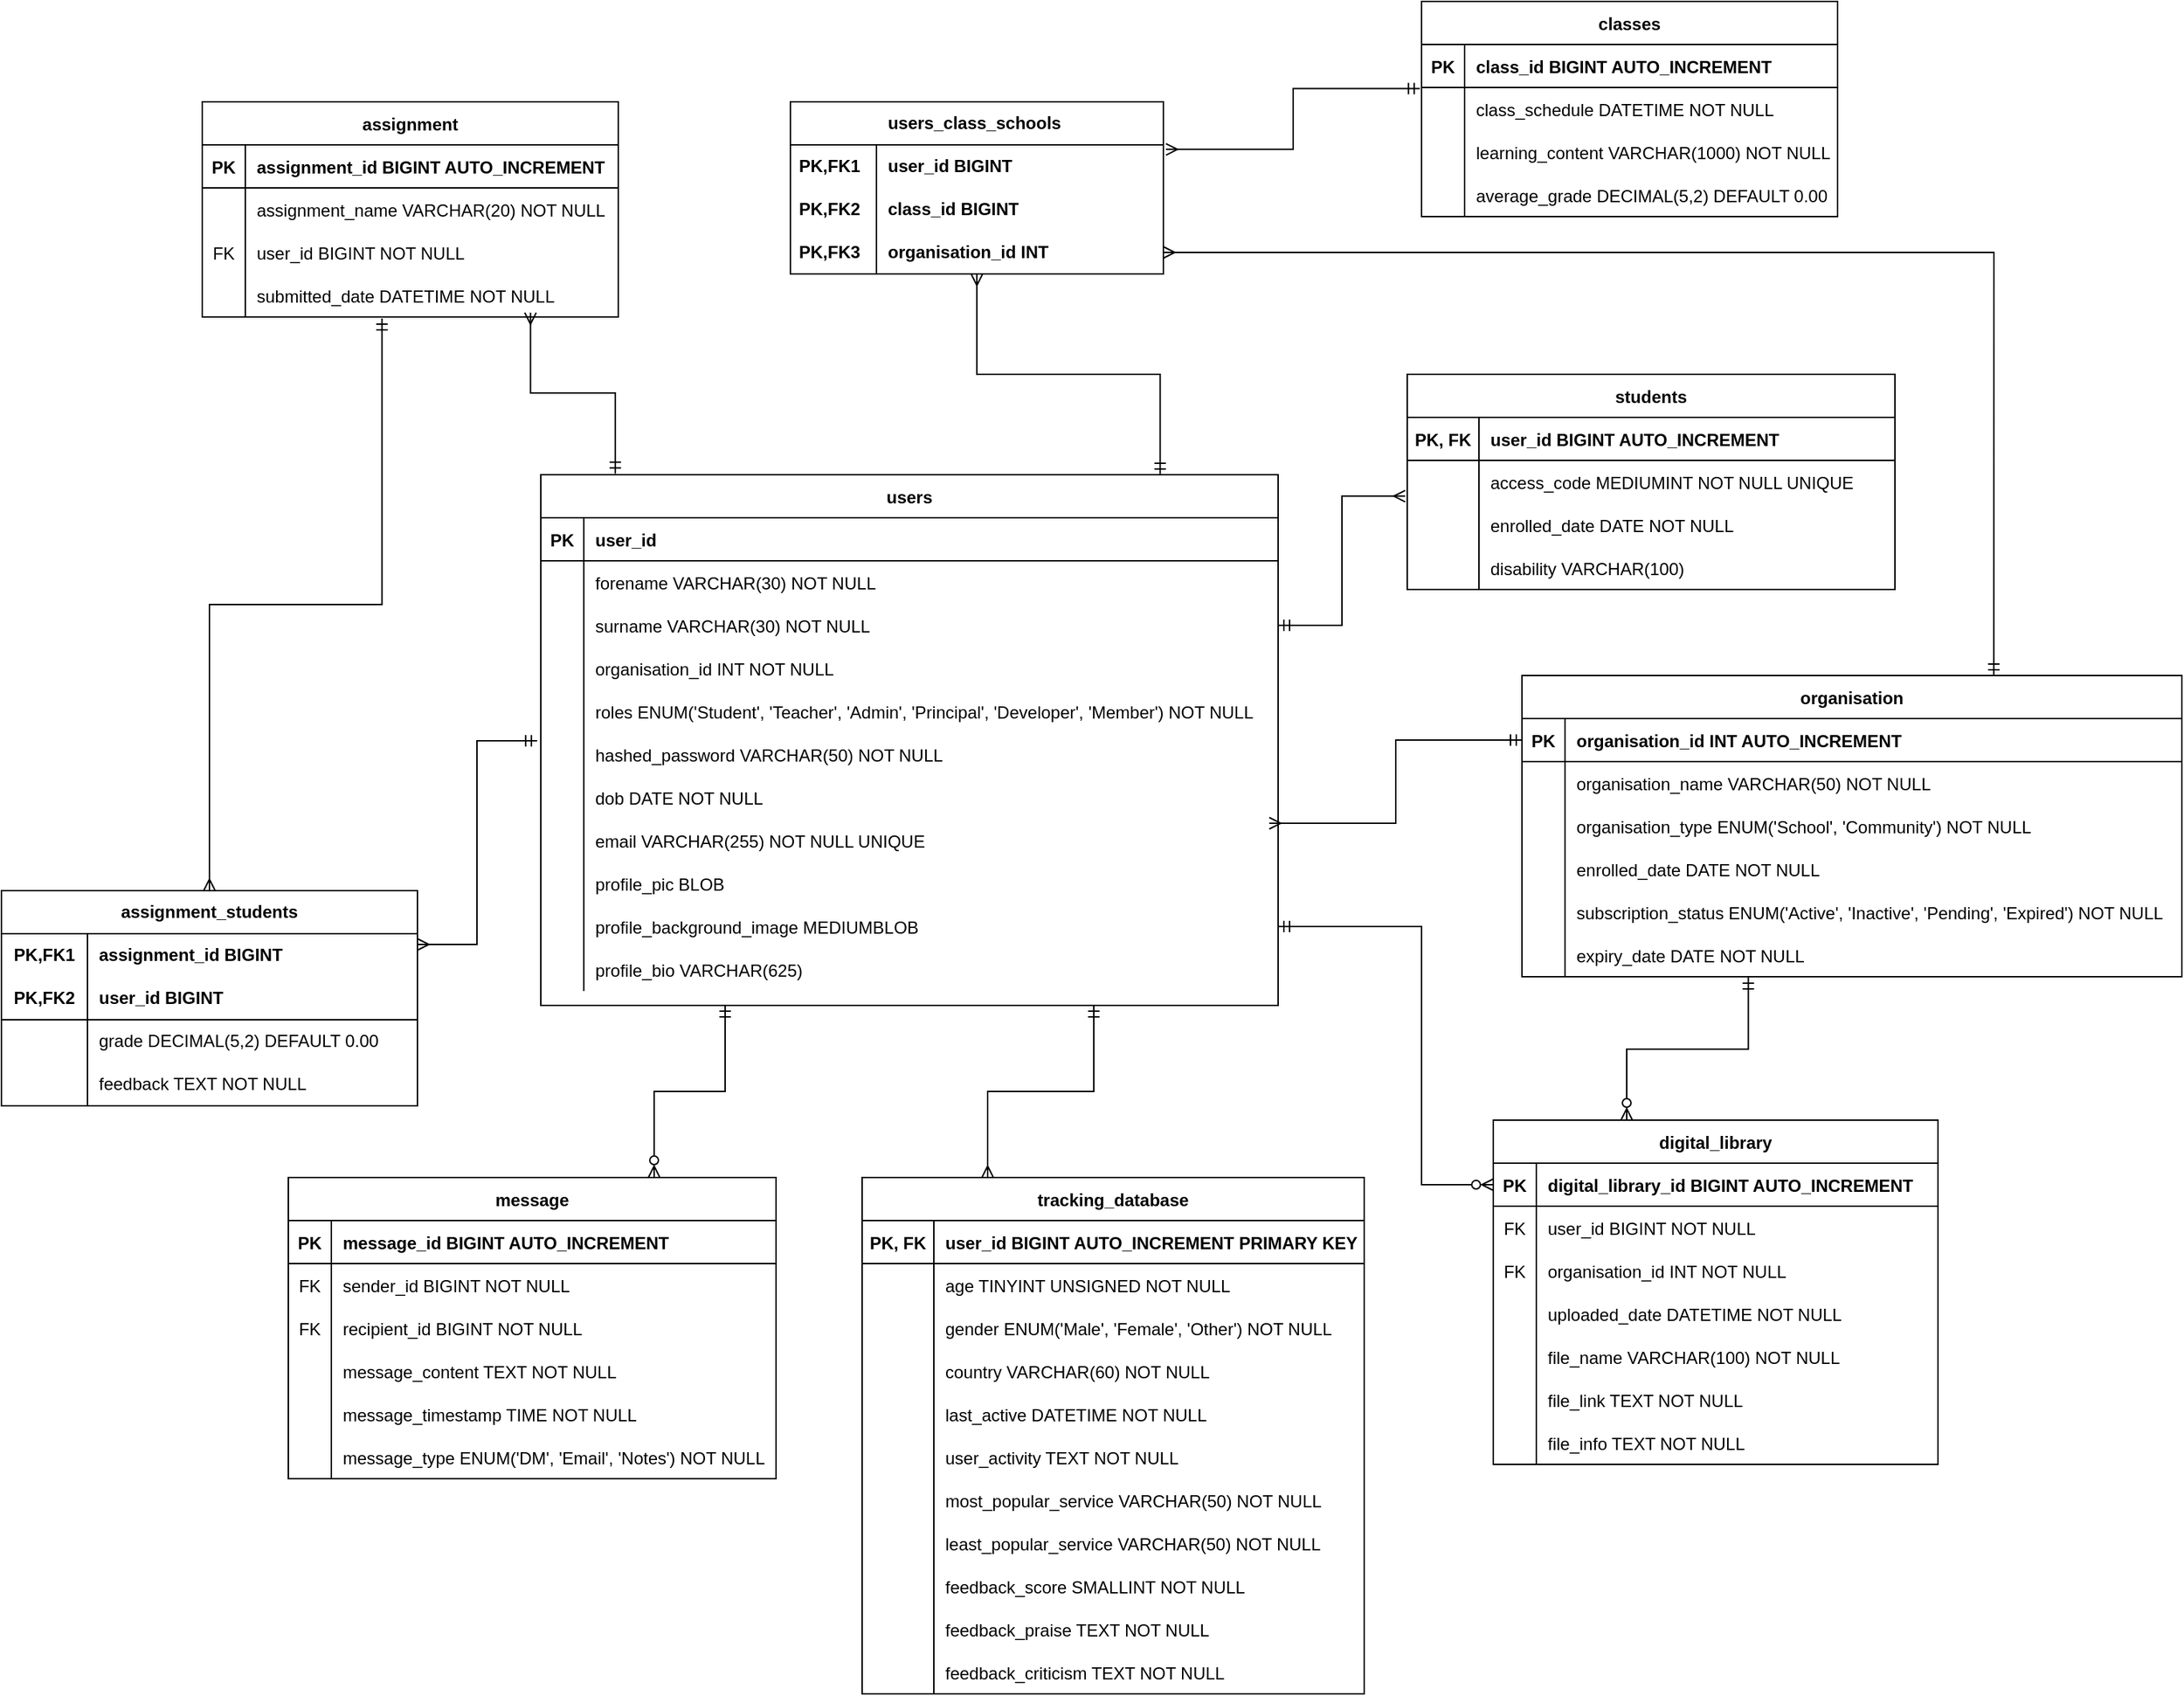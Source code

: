 <mxfile version="26.2.9">
  <diagram name="Page-1" id="6fYiu7z_XI7Nr3JNQ-kS">
    <mxGraphModel dx="2596" dy="2614" grid="1" gridSize="10" guides="1" tooltips="1" connect="1" arrows="1" fold="1" page="1" pageScale="1" pageWidth="827" pageHeight="1169" math="0" shadow="0">
      <root>
        <mxCell id="0" />
        <mxCell id="1" parent="0" />
        <mxCell id="9wbzp7H4et3w6BcBxKDS-1" value="classes" style="shape=table;startSize=30;container=1;collapsible=1;childLayout=tableLayout;fixedRows=1;rowLines=0;fontStyle=1;align=center;resizeLast=1;" vertex="1" parent="1">
          <mxGeometry x="1340" y="-680" width="290" height="150" as="geometry" />
        </mxCell>
        <mxCell id="9wbzp7H4et3w6BcBxKDS-2" value="" style="shape=partialRectangle;collapsible=0;dropTarget=0;pointerEvents=0;fillColor=none;points=[[0,0.5],[1,0.5]];portConstraint=eastwest;top=0;left=0;right=0;bottom=1;" vertex="1" parent="9wbzp7H4et3w6BcBxKDS-1">
          <mxGeometry y="30" width="290" height="30" as="geometry" />
        </mxCell>
        <mxCell id="9wbzp7H4et3w6BcBxKDS-3" value="PK" style="shape=partialRectangle;overflow=hidden;connectable=0;fillColor=none;top=0;left=0;bottom=0;right=0;fontStyle=1;" vertex="1" parent="9wbzp7H4et3w6BcBxKDS-2">
          <mxGeometry width="30" height="30" as="geometry">
            <mxRectangle width="30" height="30" as="alternateBounds" />
          </mxGeometry>
        </mxCell>
        <mxCell id="9wbzp7H4et3w6BcBxKDS-4" value="class_id BIGINT AUTO_INCREMENT " style="shape=partialRectangle;overflow=hidden;connectable=0;fillColor=none;top=0;left=0;bottom=0;right=0;align=left;spacingLeft=6;fontStyle=1;" vertex="1" parent="9wbzp7H4et3w6BcBxKDS-2">
          <mxGeometry x="30" width="260" height="30" as="geometry">
            <mxRectangle width="260" height="30" as="alternateBounds" />
          </mxGeometry>
        </mxCell>
        <mxCell id="9wbzp7H4et3w6BcBxKDS-5" value="" style="shape=partialRectangle;collapsible=0;dropTarget=0;pointerEvents=0;fillColor=none;points=[[0,0.5],[1,0.5]];portConstraint=eastwest;top=0;left=0;right=0;bottom=0;" vertex="1" parent="9wbzp7H4et3w6BcBxKDS-1">
          <mxGeometry y="60" width="290" height="30" as="geometry" />
        </mxCell>
        <mxCell id="9wbzp7H4et3w6BcBxKDS-6" value="" style="shape=partialRectangle;overflow=hidden;connectable=0;fillColor=none;top=0;left=0;bottom=0;right=0;" vertex="1" parent="9wbzp7H4et3w6BcBxKDS-5">
          <mxGeometry width="30" height="30" as="geometry">
            <mxRectangle width="30" height="30" as="alternateBounds" />
          </mxGeometry>
        </mxCell>
        <mxCell id="9wbzp7H4et3w6BcBxKDS-7" value="class_schedule DATETIME NOT NULL" style="shape=partialRectangle;overflow=hidden;connectable=0;fillColor=none;top=0;left=0;bottom=0;right=0;align=left;spacingLeft=6;" vertex="1" parent="9wbzp7H4et3w6BcBxKDS-5">
          <mxGeometry x="30" width="260" height="30" as="geometry">
            <mxRectangle width="260" height="30" as="alternateBounds" />
          </mxGeometry>
        </mxCell>
        <mxCell id="9wbzp7H4et3w6BcBxKDS-8" style="shape=partialRectangle;collapsible=0;dropTarget=0;pointerEvents=0;fillColor=none;points=[[0,0.5],[1,0.5]];portConstraint=eastwest;top=0;left=0;right=0;bottom=0;" vertex="1" parent="9wbzp7H4et3w6BcBxKDS-1">
          <mxGeometry y="90" width="290" height="30" as="geometry" />
        </mxCell>
        <mxCell id="9wbzp7H4et3w6BcBxKDS-9" style="shape=partialRectangle;overflow=hidden;connectable=0;fillColor=none;top=0;left=0;bottom=0;right=0;" vertex="1" parent="9wbzp7H4et3w6BcBxKDS-8">
          <mxGeometry width="30" height="30" as="geometry">
            <mxRectangle width="30" height="30" as="alternateBounds" />
          </mxGeometry>
        </mxCell>
        <mxCell id="9wbzp7H4et3w6BcBxKDS-10" value="learning_content VARCHAR(1000) NOT NULL" style="shape=partialRectangle;overflow=hidden;connectable=0;fillColor=none;top=0;left=0;bottom=0;right=0;align=left;spacingLeft=6;" vertex="1" parent="9wbzp7H4et3w6BcBxKDS-8">
          <mxGeometry x="30" width="260" height="30" as="geometry">
            <mxRectangle width="260" height="30" as="alternateBounds" />
          </mxGeometry>
        </mxCell>
        <mxCell id="9wbzp7H4et3w6BcBxKDS-11" style="shape=partialRectangle;collapsible=0;dropTarget=0;pointerEvents=0;fillColor=none;points=[[0,0.5],[1,0.5]];portConstraint=eastwest;top=0;left=0;right=0;bottom=0;" vertex="1" parent="9wbzp7H4et3w6BcBxKDS-1">
          <mxGeometry y="120" width="290" height="30" as="geometry" />
        </mxCell>
        <mxCell id="9wbzp7H4et3w6BcBxKDS-12" style="shape=partialRectangle;overflow=hidden;connectable=0;fillColor=none;top=0;left=0;bottom=0;right=0;" vertex="1" parent="9wbzp7H4et3w6BcBxKDS-11">
          <mxGeometry width="30" height="30" as="geometry">
            <mxRectangle width="30" height="30" as="alternateBounds" />
          </mxGeometry>
        </mxCell>
        <mxCell id="9wbzp7H4et3w6BcBxKDS-13" value="average_grade DECIMAL(5,2) DEFAULT 0.00" style="shape=partialRectangle;overflow=hidden;connectable=0;fillColor=none;top=0;left=0;bottom=0;right=0;align=left;spacingLeft=6;" vertex="1" parent="9wbzp7H4et3w6BcBxKDS-11">
          <mxGeometry x="30" width="260" height="30" as="geometry">
            <mxRectangle width="260" height="30" as="alternateBounds" />
          </mxGeometry>
        </mxCell>
        <mxCell id="9wbzp7H4et3w6BcBxKDS-14" value="users_class_schools&amp;nbsp;" style="shape=table;startSize=30;container=1;collapsible=1;childLayout=tableLayout;fixedRows=1;rowLines=0;fontStyle=1;align=center;resizeLast=1;html=1;whiteSpace=wrap;verticalAlign=middle;spacingLeft=4;spacingRight=4;fontFamily=Helvetica;fontSize=12;fontColor=default;fillColor=none;gradientColor=none;" vertex="1" parent="1">
          <mxGeometry x="900" y="-610" width="260" height="120" as="geometry" />
        </mxCell>
        <mxCell id="9wbzp7H4et3w6BcBxKDS-15" value="" style="shape=tableRow;horizontal=0;startSize=0;swimlaneHead=0;swimlaneBody=0;fillColor=none;collapsible=0;dropTarget=0;points=[[0,0.5],[1,0.5]];portConstraint=eastwest;top=0;left=0;right=0;bottom=0;align=left;verticalAlign=middle;spacingLeft=4;spacingRight=4;fontFamily=Helvetica;fontSize=12;fontColor=default;" vertex="1" parent="9wbzp7H4et3w6BcBxKDS-14">
          <mxGeometry y="30" width="260" height="30" as="geometry" />
        </mxCell>
        <mxCell id="9wbzp7H4et3w6BcBxKDS-16" value="&lt;b&gt;PK,FK1&lt;/b&gt;" style="shape=partialRectangle;connectable=0;fillColor=none;top=0;left=0;bottom=0;right=0;fontStyle=0;overflow=hidden;whiteSpace=wrap;html=1;align=left;verticalAlign=middle;spacingLeft=4;spacingRight=4;fontFamily=Helvetica;fontSize=12;fontColor=default;" vertex="1" parent="9wbzp7H4et3w6BcBxKDS-15">
          <mxGeometry width="60" height="30" as="geometry">
            <mxRectangle width="60" height="30" as="alternateBounds" />
          </mxGeometry>
        </mxCell>
        <mxCell id="9wbzp7H4et3w6BcBxKDS-17" value="user_id BIGINT" style="shape=partialRectangle;connectable=0;fillColor=none;top=0;left=0;bottom=0;right=0;align=left;spacingLeft=6;fontStyle=1;overflow=hidden;whiteSpace=wrap;html=1;verticalAlign=middle;spacingRight=4;fontFamily=Helvetica;fontSize=12;fontColor=default;" vertex="1" parent="9wbzp7H4et3w6BcBxKDS-15">
          <mxGeometry x="60" width="200" height="30" as="geometry">
            <mxRectangle width="200" height="30" as="alternateBounds" />
          </mxGeometry>
        </mxCell>
        <mxCell id="9wbzp7H4et3w6BcBxKDS-18" style="shape=tableRow;horizontal=0;startSize=0;swimlaneHead=0;swimlaneBody=0;fillColor=none;collapsible=0;dropTarget=0;points=[[0,0.5],[1,0.5]];portConstraint=eastwest;top=0;left=0;right=0;bottom=0;align=left;verticalAlign=middle;spacingLeft=4;spacingRight=4;fontFamily=Helvetica;fontSize=12;fontColor=default;" vertex="1" parent="9wbzp7H4et3w6BcBxKDS-14">
          <mxGeometry y="60" width="260" height="30" as="geometry" />
        </mxCell>
        <mxCell id="9wbzp7H4et3w6BcBxKDS-19" value="&lt;b style=&quot;&quot;&gt;PK,FK2&lt;/b&gt;" style="shape=partialRectangle;connectable=0;fillColor=none;top=0;left=0;bottom=0;right=0;fontStyle=0;overflow=hidden;whiteSpace=wrap;html=1;align=left;verticalAlign=middle;spacingLeft=4;spacingRight=4;fontFamily=Helvetica;fontSize=12;fontColor=default;" vertex="1" parent="9wbzp7H4et3w6BcBxKDS-18">
          <mxGeometry width="60" height="30" as="geometry">
            <mxRectangle width="60" height="30" as="alternateBounds" />
          </mxGeometry>
        </mxCell>
        <mxCell id="9wbzp7H4et3w6BcBxKDS-20" value="&lt;span style=&quot;text-wrap-mode: nowrap;&quot;&gt;&lt;b&gt;class_id BIGINT&lt;/b&gt;&lt;/span&gt;" style="shape=partialRectangle;connectable=0;fillColor=none;top=0;left=0;bottom=0;right=0;align=left;spacingLeft=6;fontStyle=0;overflow=hidden;whiteSpace=wrap;html=1;verticalAlign=middle;spacingRight=4;fontFamily=Helvetica;fontSize=12;fontColor=default;" vertex="1" parent="9wbzp7H4et3w6BcBxKDS-18">
          <mxGeometry x="60" width="200" height="30" as="geometry">
            <mxRectangle width="200" height="30" as="alternateBounds" />
          </mxGeometry>
        </mxCell>
        <mxCell id="9wbzp7H4et3w6BcBxKDS-21" style="shape=tableRow;horizontal=0;startSize=0;swimlaneHead=0;swimlaneBody=0;fillColor=none;collapsible=0;dropTarget=0;points=[[0,0.5],[1,0.5]];portConstraint=eastwest;top=0;left=0;right=0;bottom=0;align=left;verticalAlign=middle;spacingLeft=4;spacingRight=4;fontFamily=Helvetica;fontSize=12;fontColor=default;" vertex="1" parent="9wbzp7H4et3w6BcBxKDS-14">
          <mxGeometry y="90" width="260" height="30" as="geometry" />
        </mxCell>
        <mxCell id="9wbzp7H4et3w6BcBxKDS-22" value="&lt;b&gt;PK,FK3&lt;/b&gt;" style="shape=partialRectangle;connectable=0;fillColor=none;top=0;left=0;bottom=0;right=0;fontStyle=0;overflow=hidden;whiteSpace=wrap;html=1;align=left;verticalAlign=middle;spacingLeft=4;spacingRight=4;fontFamily=Helvetica;fontSize=12;fontColor=default;" vertex="1" parent="9wbzp7H4et3w6BcBxKDS-21">
          <mxGeometry width="60" height="30" as="geometry">
            <mxRectangle width="60" height="30" as="alternateBounds" />
          </mxGeometry>
        </mxCell>
        <mxCell id="9wbzp7H4et3w6BcBxKDS-23" value="&lt;b&gt;organisation_id INT&lt;/b&gt;" style="shape=partialRectangle;connectable=0;fillColor=none;top=0;left=0;bottom=0;right=0;align=left;spacingLeft=6;fontStyle=0;overflow=hidden;whiteSpace=wrap;html=1;verticalAlign=middle;spacingRight=4;fontFamily=Helvetica;fontSize=12;fontColor=default;" vertex="1" parent="9wbzp7H4et3w6BcBxKDS-21">
          <mxGeometry x="60" width="200" height="30" as="geometry">
            <mxRectangle width="200" height="30" as="alternateBounds" />
          </mxGeometry>
        </mxCell>
        <mxCell id="9wbzp7H4et3w6BcBxKDS-24" value="students" style="shape=table;startSize=30;container=1;collapsible=1;childLayout=tableLayout;fixedRows=1;rowLines=0;fontStyle=1;align=center;resizeLast=1;" vertex="1" parent="1">
          <mxGeometry x="1330" y="-420" width="340" height="150" as="geometry" />
        </mxCell>
        <mxCell id="9wbzp7H4et3w6BcBxKDS-25" value="" style="shape=partialRectangle;collapsible=0;dropTarget=0;pointerEvents=0;fillColor=none;points=[[0,0.5],[1,0.5]];portConstraint=eastwest;top=0;left=0;right=0;bottom=1;" vertex="1" parent="9wbzp7H4et3w6BcBxKDS-24">
          <mxGeometry y="30" width="340" height="30" as="geometry" />
        </mxCell>
        <mxCell id="9wbzp7H4et3w6BcBxKDS-26" value="PK, FK" style="shape=partialRectangle;overflow=hidden;connectable=0;fillColor=none;top=0;left=0;bottom=0;right=0;fontStyle=1;" vertex="1" parent="9wbzp7H4et3w6BcBxKDS-25">
          <mxGeometry width="50" height="30" as="geometry">
            <mxRectangle width="50" height="30" as="alternateBounds" />
          </mxGeometry>
        </mxCell>
        <mxCell id="9wbzp7H4et3w6BcBxKDS-27" value="user_id BIGINT AUTO_INCREMENT" style="shape=partialRectangle;overflow=hidden;connectable=0;fillColor=none;top=0;left=0;bottom=0;right=0;align=left;spacingLeft=6;fontStyle=1;" vertex="1" parent="9wbzp7H4et3w6BcBxKDS-25">
          <mxGeometry x="50" width="290" height="30" as="geometry">
            <mxRectangle width="290" height="30" as="alternateBounds" />
          </mxGeometry>
        </mxCell>
        <mxCell id="9wbzp7H4et3w6BcBxKDS-28" style="shape=partialRectangle;collapsible=0;dropTarget=0;pointerEvents=0;fillColor=none;points=[[0,0.5],[1,0.5]];portConstraint=eastwest;top=0;left=0;right=0;bottom=0;" vertex="1" parent="9wbzp7H4et3w6BcBxKDS-24">
          <mxGeometry y="60" width="340" height="30" as="geometry" />
        </mxCell>
        <mxCell id="9wbzp7H4et3w6BcBxKDS-29" style="shape=partialRectangle;overflow=hidden;connectable=0;fillColor=none;top=0;left=0;bottom=0;right=0;" vertex="1" parent="9wbzp7H4et3w6BcBxKDS-28">
          <mxGeometry width="50" height="30" as="geometry">
            <mxRectangle width="50" height="30" as="alternateBounds" />
          </mxGeometry>
        </mxCell>
        <mxCell id="9wbzp7H4et3w6BcBxKDS-30" value="access_code MEDIUMINT NOT NULL UNIQUE" style="shape=partialRectangle;overflow=hidden;connectable=0;fillColor=none;top=0;left=0;bottom=0;right=0;align=left;spacingLeft=6;" vertex="1" parent="9wbzp7H4et3w6BcBxKDS-28">
          <mxGeometry x="50" width="290" height="30" as="geometry">
            <mxRectangle width="290" height="30" as="alternateBounds" />
          </mxGeometry>
        </mxCell>
        <mxCell id="9wbzp7H4et3w6BcBxKDS-31" style="shape=partialRectangle;collapsible=0;dropTarget=0;pointerEvents=0;fillColor=none;points=[[0,0.5],[1,0.5]];portConstraint=eastwest;top=0;left=0;right=0;bottom=0;" vertex="1" parent="9wbzp7H4et3w6BcBxKDS-24">
          <mxGeometry y="90" width="340" height="30" as="geometry" />
        </mxCell>
        <mxCell id="9wbzp7H4et3w6BcBxKDS-32" style="shape=partialRectangle;overflow=hidden;connectable=0;fillColor=none;top=0;left=0;bottom=0;right=0;" vertex="1" parent="9wbzp7H4et3w6BcBxKDS-31">
          <mxGeometry width="50" height="30" as="geometry">
            <mxRectangle width="50" height="30" as="alternateBounds" />
          </mxGeometry>
        </mxCell>
        <mxCell id="9wbzp7H4et3w6BcBxKDS-33" value="enrolled_date DATE NOT NULL" style="shape=partialRectangle;overflow=hidden;connectable=0;fillColor=none;top=0;left=0;bottom=0;right=0;align=left;spacingLeft=6;" vertex="1" parent="9wbzp7H4et3w6BcBxKDS-31">
          <mxGeometry x="50" width="290" height="30" as="geometry">
            <mxRectangle width="290" height="30" as="alternateBounds" />
          </mxGeometry>
        </mxCell>
        <mxCell id="9wbzp7H4et3w6BcBxKDS-34" style="shape=partialRectangle;collapsible=0;dropTarget=0;pointerEvents=0;fillColor=none;points=[[0,0.5],[1,0.5]];portConstraint=eastwest;top=0;left=0;right=0;bottom=0;" vertex="1" parent="9wbzp7H4et3w6BcBxKDS-24">
          <mxGeometry y="120" width="340" height="30" as="geometry" />
        </mxCell>
        <mxCell id="9wbzp7H4et3w6BcBxKDS-35" style="shape=partialRectangle;overflow=hidden;connectable=0;fillColor=none;top=0;left=0;bottom=0;right=0;" vertex="1" parent="9wbzp7H4et3w6BcBxKDS-34">
          <mxGeometry width="50" height="30" as="geometry">
            <mxRectangle width="50" height="30" as="alternateBounds" />
          </mxGeometry>
        </mxCell>
        <mxCell id="9wbzp7H4et3w6BcBxKDS-36" value="disability VARCHAR(100)" style="shape=partialRectangle;overflow=hidden;connectable=0;fillColor=none;top=0;left=0;bottom=0;right=0;align=left;spacingLeft=6;" vertex="1" parent="9wbzp7H4et3w6BcBxKDS-34">
          <mxGeometry x="50" width="290" height="30" as="geometry">
            <mxRectangle width="290" height="30" as="alternateBounds" />
          </mxGeometry>
        </mxCell>
        <mxCell id="9wbzp7H4et3w6BcBxKDS-37" value="" style="fontSize=12;html=1;endArrow=ERmany;startArrow=ERmandOne;rounded=0;exitX=0.84;exitY=0;exitDx=0;exitDy=0;exitPerimeter=0;edgeStyle=elbowEdgeStyle;endFill=0;elbow=vertical;" edge="1" parent="1" source="9wbzp7H4et3w6BcBxKDS-67" target="9wbzp7H4et3w6BcBxKDS-21">
          <mxGeometry width="100" height="100" relative="1" as="geometry">
            <mxPoint x="1166" y="-430" as="sourcePoint" />
            <mxPoint x="1196" y="-660" as="targetPoint" />
          </mxGeometry>
        </mxCell>
        <mxCell id="9wbzp7H4et3w6BcBxKDS-38" value="" style="fontSize=12;html=1;endArrow=ERmany;startArrow=ERmandOne;rounded=0;exitX=-0.004;exitY=0.027;exitDx=0;exitDy=0;edgeStyle=elbowEdgeStyle;endFill=0;exitPerimeter=0;entryX=1.007;entryY=0.106;entryDx=0;entryDy=0;entryPerimeter=0;" edge="1" parent="1" source="9wbzp7H4et3w6BcBxKDS-5" target="9wbzp7H4et3w6BcBxKDS-15">
          <mxGeometry width="100" height="100" relative="1" as="geometry">
            <mxPoint x="1346" y="-499" as="sourcePoint" />
            <mxPoint x="1436" y="-640" as="targetPoint" />
          </mxGeometry>
        </mxCell>
        <mxCell id="9wbzp7H4et3w6BcBxKDS-39" value="assignment" style="shape=table;startSize=30;container=1;collapsible=1;childLayout=tableLayout;fixedRows=1;rowLines=0;fontStyle=1;align=center;resizeLast=1;" vertex="1" parent="1">
          <mxGeometry x="490" y="-610" width="290" height="150" as="geometry" />
        </mxCell>
        <mxCell id="9wbzp7H4et3w6BcBxKDS-40" value="" style="shape=partialRectangle;collapsible=0;dropTarget=0;pointerEvents=0;fillColor=none;points=[[0,0.5],[1,0.5]];portConstraint=eastwest;top=0;left=0;right=0;bottom=1;" vertex="1" parent="9wbzp7H4et3w6BcBxKDS-39">
          <mxGeometry y="30" width="290" height="30" as="geometry" />
        </mxCell>
        <mxCell id="9wbzp7H4et3w6BcBxKDS-41" value="PK" style="shape=partialRectangle;overflow=hidden;connectable=0;fillColor=none;top=0;left=0;bottom=0;right=0;fontStyle=1;" vertex="1" parent="9wbzp7H4et3w6BcBxKDS-40">
          <mxGeometry width="30" height="30" as="geometry">
            <mxRectangle width="30" height="30" as="alternateBounds" />
          </mxGeometry>
        </mxCell>
        <mxCell id="9wbzp7H4et3w6BcBxKDS-42" value="assignment_id BIGINT AUTO_INCREMENT " style="shape=partialRectangle;overflow=hidden;connectable=0;fillColor=none;top=0;left=0;bottom=0;right=0;align=left;spacingLeft=6;fontStyle=1;" vertex="1" parent="9wbzp7H4et3w6BcBxKDS-40">
          <mxGeometry x="30" width="260" height="30" as="geometry">
            <mxRectangle width="260" height="30" as="alternateBounds" />
          </mxGeometry>
        </mxCell>
        <mxCell id="9wbzp7H4et3w6BcBxKDS-43" style="shape=partialRectangle;collapsible=0;dropTarget=0;pointerEvents=0;fillColor=none;points=[[0,0.5],[1,0.5]];portConstraint=eastwest;top=0;left=0;right=0;bottom=0;" vertex="1" parent="9wbzp7H4et3w6BcBxKDS-39">
          <mxGeometry y="60" width="290" height="30" as="geometry" />
        </mxCell>
        <mxCell id="9wbzp7H4et3w6BcBxKDS-44" style="shape=partialRectangle;overflow=hidden;connectable=0;fillColor=none;top=0;left=0;bottom=0;right=0;" vertex="1" parent="9wbzp7H4et3w6BcBxKDS-43">
          <mxGeometry width="30" height="30" as="geometry">
            <mxRectangle width="30" height="30" as="alternateBounds" />
          </mxGeometry>
        </mxCell>
        <mxCell id="9wbzp7H4et3w6BcBxKDS-45" value="assignment_name VARCHAR(20) NOT NULL" style="shape=partialRectangle;overflow=hidden;connectable=0;fillColor=none;top=0;left=0;bottom=0;right=0;align=left;spacingLeft=6;" vertex="1" parent="9wbzp7H4et3w6BcBxKDS-43">
          <mxGeometry x="30" width="260" height="30" as="geometry">
            <mxRectangle width="260" height="30" as="alternateBounds" />
          </mxGeometry>
        </mxCell>
        <mxCell id="9wbzp7H4et3w6BcBxKDS-46" style="shape=partialRectangle;collapsible=0;dropTarget=0;pointerEvents=0;fillColor=none;points=[[0,0.5],[1,0.5]];portConstraint=eastwest;top=0;left=0;right=0;bottom=0;" vertex="1" parent="9wbzp7H4et3w6BcBxKDS-39">
          <mxGeometry y="90" width="290" height="30" as="geometry" />
        </mxCell>
        <mxCell id="9wbzp7H4et3w6BcBxKDS-47" value="FK" style="shape=partialRectangle;overflow=hidden;connectable=0;fillColor=none;top=0;left=0;bottom=0;right=0;" vertex="1" parent="9wbzp7H4et3w6BcBxKDS-46">
          <mxGeometry width="30" height="30" as="geometry">
            <mxRectangle width="30" height="30" as="alternateBounds" />
          </mxGeometry>
        </mxCell>
        <mxCell id="9wbzp7H4et3w6BcBxKDS-48" value="user_id BIGINT NOT NULL" style="shape=partialRectangle;overflow=hidden;connectable=0;fillColor=none;top=0;left=0;bottom=0;right=0;align=left;spacingLeft=6;" vertex="1" parent="9wbzp7H4et3w6BcBxKDS-46">
          <mxGeometry x="30" width="260" height="30" as="geometry">
            <mxRectangle width="260" height="30" as="alternateBounds" />
          </mxGeometry>
        </mxCell>
        <mxCell id="9wbzp7H4et3w6BcBxKDS-49" style="shape=partialRectangle;collapsible=0;dropTarget=0;pointerEvents=0;fillColor=none;points=[[0,0.5],[1,0.5]];portConstraint=eastwest;top=0;left=0;right=0;bottom=0;" vertex="1" parent="9wbzp7H4et3w6BcBxKDS-39">
          <mxGeometry y="120" width="290" height="30" as="geometry" />
        </mxCell>
        <mxCell id="9wbzp7H4et3w6BcBxKDS-50" style="shape=partialRectangle;overflow=hidden;connectable=0;fillColor=none;top=0;left=0;bottom=0;right=0;" vertex="1" parent="9wbzp7H4et3w6BcBxKDS-49">
          <mxGeometry width="30" height="30" as="geometry">
            <mxRectangle width="30" height="30" as="alternateBounds" />
          </mxGeometry>
        </mxCell>
        <mxCell id="9wbzp7H4et3w6BcBxKDS-51" value="submitted_date DATETIME NOT NULL" style="shape=partialRectangle;overflow=hidden;connectable=0;fillColor=none;top=0;left=0;bottom=0;right=0;align=left;spacingLeft=6;" vertex="1" parent="9wbzp7H4et3w6BcBxKDS-49">
          <mxGeometry x="30" width="260" height="30" as="geometry">
            <mxRectangle width="260" height="30" as="alternateBounds" />
          </mxGeometry>
        </mxCell>
        <mxCell id="9wbzp7H4et3w6BcBxKDS-52" value="" style="fontSize=12;html=1;endArrow=ERmany;startArrow=ERmandOne;rounded=0;edgeStyle=elbowEdgeStyle;endFill=0;entryX=0.5;entryY=0;entryDx=0;entryDy=0;elbow=vertical;exitX=0.432;exitY=1.033;exitDx=0;exitDy=0;exitPerimeter=0;" edge="1" parent="1" source="9wbzp7H4et3w6BcBxKDS-49" target="9wbzp7H4et3w6BcBxKDS-54">
          <mxGeometry width="100" height="100" relative="1" as="geometry">
            <mxPoint x="1626" y="-504" as="sourcePoint" />
            <mxPoint x="1316" y="-540" as="targetPoint" />
          </mxGeometry>
        </mxCell>
        <mxCell id="9wbzp7H4et3w6BcBxKDS-53" value="" style="fontSize=12;html=1;endArrow=ERmany;startArrow=ERmandOne;rounded=0;edgeStyle=elbowEdgeStyle;endFill=0;exitX=-0.005;exitY=0.183;exitDx=0;exitDy=0;exitPerimeter=0;entryX=1;entryY=0.25;entryDx=0;entryDy=0;" edge="1" parent="1" source="9wbzp7H4et3w6BcBxKDS-83" target="9wbzp7H4et3w6BcBxKDS-57">
          <mxGeometry width="100" height="100" relative="1" as="geometry">
            <mxPoint x="1654" y="-483" as="sourcePoint" />
            <mxPoint x="1546" y="-350" as="targetPoint" />
          </mxGeometry>
        </mxCell>
        <mxCell id="9wbzp7H4et3w6BcBxKDS-54" value="assignment_students" style="shape=table;startSize=30;container=1;collapsible=1;childLayout=tableLayout;fixedRows=1;rowLines=0;fontStyle=1;align=center;resizeLast=1;html=1;whiteSpace=wrap;movable=1;resizable=1;rotatable=1;deletable=1;editable=1;locked=0;connectable=1;" vertex="1" parent="1">
          <mxGeometry x="350" y="-60" width="290" height="150" as="geometry" />
        </mxCell>
        <mxCell id="9wbzp7H4et3w6BcBxKDS-55" value="" style="shape=tableRow;horizontal=0;startSize=0;swimlaneHead=0;swimlaneBody=0;fillColor=none;collapsible=0;dropTarget=0;points=[[0,0.5],[1,0.5]];portConstraint=eastwest;top=0;left=0;right=0;bottom=0;html=1;movable=1;resizable=1;rotatable=1;deletable=1;editable=1;locked=0;connectable=1;" vertex="1" parent="9wbzp7H4et3w6BcBxKDS-54">
          <mxGeometry y="30" width="290" height="30" as="geometry" />
        </mxCell>
        <mxCell id="9wbzp7H4et3w6BcBxKDS-56" value="PK,FK1" style="shape=partialRectangle;connectable=1;fillColor=none;top=0;left=0;bottom=0;right=0;fontStyle=1;overflow=hidden;html=1;whiteSpace=wrap;movable=1;resizable=1;rotatable=1;deletable=1;editable=1;locked=0;" vertex="1" parent="9wbzp7H4et3w6BcBxKDS-55">
          <mxGeometry width="60" height="30" as="geometry">
            <mxRectangle width="60" height="30" as="alternateBounds" />
          </mxGeometry>
        </mxCell>
        <mxCell id="9wbzp7H4et3w6BcBxKDS-57" value="assignment_id BIGINT" style="shape=partialRectangle;connectable=1;fillColor=none;top=0;left=0;bottom=0;right=0;align=left;spacingLeft=6;fontStyle=1;overflow=hidden;html=1;whiteSpace=wrap;movable=1;resizable=1;rotatable=1;deletable=1;editable=1;locked=0;" vertex="1" parent="9wbzp7H4et3w6BcBxKDS-55">
          <mxGeometry x="60" width="230" height="30" as="geometry">
            <mxRectangle width="230" height="30" as="alternateBounds" />
          </mxGeometry>
        </mxCell>
        <mxCell id="9wbzp7H4et3w6BcBxKDS-58" value="" style="shape=tableRow;horizontal=0;startSize=0;swimlaneHead=0;swimlaneBody=0;fillColor=none;collapsible=0;dropTarget=0;points=[[0,0.5],[1,0.5]];portConstraint=eastwest;top=0;left=0;right=0;bottom=1;html=1;movable=1;resizable=1;rotatable=1;deletable=1;editable=1;locked=0;connectable=1;" vertex="1" parent="9wbzp7H4et3w6BcBxKDS-54">
          <mxGeometry y="60" width="290" height="30" as="geometry" />
        </mxCell>
        <mxCell id="9wbzp7H4et3w6BcBxKDS-59" value="PK,FK2" style="shape=partialRectangle;connectable=1;fillColor=none;top=0;left=0;bottom=0;right=0;fontStyle=1;overflow=hidden;html=1;whiteSpace=wrap;movable=1;resizable=1;rotatable=1;deletable=1;editable=1;locked=0;" vertex="1" parent="9wbzp7H4et3w6BcBxKDS-58">
          <mxGeometry width="60" height="30" as="geometry">
            <mxRectangle width="60" height="30" as="alternateBounds" />
          </mxGeometry>
        </mxCell>
        <mxCell id="9wbzp7H4et3w6BcBxKDS-60" value="user_id BIGINT" style="shape=partialRectangle;connectable=1;fillColor=none;top=0;left=0;bottom=0;right=0;align=left;spacingLeft=6;fontStyle=1;overflow=hidden;html=1;whiteSpace=wrap;movable=1;resizable=1;rotatable=1;deletable=1;editable=1;locked=0;" vertex="1" parent="9wbzp7H4et3w6BcBxKDS-58">
          <mxGeometry x="60" width="230" height="30" as="geometry">
            <mxRectangle width="230" height="30" as="alternateBounds" />
          </mxGeometry>
        </mxCell>
        <mxCell id="9wbzp7H4et3w6BcBxKDS-61" value="" style="shape=tableRow;horizontal=0;startSize=0;swimlaneHead=0;swimlaneBody=0;fillColor=none;collapsible=0;dropTarget=0;points=[[0,0.5],[1,0.5]];portConstraint=eastwest;top=0;left=0;right=0;bottom=0;html=1;movable=1;resizable=1;rotatable=1;deletable=1;editable=1;locked=0;connectable=1;" vertex="1" parent="9wbzp7H4et3w6BcBxKDS-54">
          <mxGeometry y="90" width="290" height="30" as="geometry" />
        </mxCell>
        <mxCell id="9wbzp7H4et3w6BcBxKDS-62" value="" style="shape=partialRectangle;connectable=1;fillColor=none;top=0;left=0;bottom=0;right=0;editable=1;overflow=hidden;html=1;whiteSpace=wrap;movable=1;resizable=1;rotatable=1;deletable=1;locked=0;" vertex="1" parent="9wbzp7H4et3w6BcBxKDS-61">
          <mxGeometry width="60" height="30" as="geometry">
            <mxRectangle width="60" height="30" as="alternateBounds" />
          </mxGeometry>
        </mxCell>
        <mxCell id="9wbzp7H4et3w6BcBxKDS-63" value="grade DECIMAL(5,2) DEFAULT 0.00" style="shape=partialRectangle;connectable=1;fillColor=none;top=0;left=0;bottom=0;right=0;align=left;spacingLeft=6;overflow=hidden;html=1;whiteSpace=wrap;movable=1;resizable=1;rotatable=1;deletable=1;editable=1;locked=0;" vertex="1" parent="9wbzp7H4et3w6BcBxKDS-61">
          <mxGeometry x="60" width="230" height="30" as="geometry">
            <mxRectangle width="230" height="30" as="alternateBounds" />
          </mxGeometry>
        </mxCell>
        <mxCell id="9wbzp7H4et3w6BcBxKDS-64" value="" style="shape=tableRow;horizontal=0;startSize=0;swimlaneHead=0;swimlaneBody=0;fillColor=none;collapsible=0;dropTarget=0;points=[[0,0.5],[1,0.5]];portConstraint=eastwest;top=0;left=0;right=0;bottom=0;html=1;movable=1;resizable=1;rotatable=1;deletable=1;editable=1;locked=0;connectable=1;" vertex="1" parent="9wbzp7H4et3w6BcBxKDS-54">
          <mxGeometry y="120" width="290" height="30" as="geometry" />
        </mxCell>
        <mxCell id="9wbzp7H4et3w6BcBxKDS-65" value="" style="shape=partialRectangle;connectable=1;fillColor=none;top=0;left=0;bottom=0;right=0;editable=1;overflow=hidden;html=1;whiteSpace=wrap;movable=1;resizable=1;rotatable=1;deletable=1;locked=0;" vertex="1" parent="9wbzp7H4et3w6BcBxKDS-64">
          <mxGeometry width="60" height="30" as="geometry">
            <mxRectangle width="60" height="30" as="alternateBounds" />
          </mxGeometry>
        </mxCell>
        <mxCell id="9wbzp7H4et3w6BcBxKDS-66" value="feedback TEXT NOT NULL" style="shape=partialRectangle;connectable=1;fillColor=none;top=0;left=0;bottom=0;right=0;align=left;spacingLeft=6;overflow=hidden;html=1;whiteSpace=wrap;movable=1;resizable=1;rotatable=1;deletable=1;editable=1;locked=0;" vertex="1" parent="9wbzp7H4et3w6BcBxKDS-64">
          <mxGeometry x="60" width="230" height="30" as="geometry">
            <mxRectangle width="230" height="30" as="alternateBounds" />
          </mxGeometry>
        </mxCell>
        <mxCell id="9wbzp7H4et3w6BcBxKDS-67" value="users" style="shape=table;startSize=30;container=1;collapsible=1;childLayout=tableLayout;fixedRows=1;rowLines=0;fontStyle=1;align=center;resizeLast=1;" vertex="1" parent="1">
          <mxGeometry x="726" y="-350" width="514" height="370" as="geometry" />
        </mxCell>
        <mxCell id="9wbzp7H4et3w6BcBxKDS-68" value="" style="shape=partialRectangle;collapsible=0;dropTarget=0;pointerEvents=0;fillColor=none;points=[[0,0.5],[1,0.5]];portConstraint=eastwest;top=0;left=0;right=0;bottom=1;" vertex="1" parent="9wbzp7H4et3w6BcBxKDS-67">
          <mxGeometry y="30" width="514" height="30" as="geometry" />
        </mxCell>
        <mxCell id="9wbzp7H4et3w6BcBxKDS-69" value="PK" style="shape=partialRectangle;overflow=hidden;connectable=0;fillColor=none;top=0;left=0;bottom=0;right=0;fontStyle=1;" vertex="1" parent="9wbzp7H4et3w6BcBxKDS-68">
          <mxGeometry width="30" height="30" as="geometry">
            <mxRectangle width="30" height="30" as="alternateBounds" />
          </mxGeometry>
        </mxCell>
        <mxCell id="9wbzp7H4et3w6BcBxKDS-70" value="user_id" style="shape=partialRectangle;overflow=hidden;connectable=0;fillColor=none;top=0;left=0;bottom=0;right=0;align=left;spacingLeft=6;fontStyle=1;" vertex="1" parent="9wbzp7H4et3w6BcBxKDS-68">
          <mxGeometry x="30" width="484" height="30" as="geometry">
            <mxRectangle width="484" height="30" as="alternateBounds" />
          </mxGeometry>
        </mxCell>
        <mxCell id="9wbzp7H4et3w6BcBxKDS-71" value="" style="shape=partialRectangle;collapsible=0;dropTarget=0;pointerEvents=0;fillColor=none;points=[[0,0.5],[1,0.5]];portConstraint=eastwest;top=0;left=0;right=0;bottom=0;" vertex="1" parent="9wbzp7H4et3w6BcBxKDS-67">
          <mxGeometry y="60" width="514" height="30" as="geometry" />
        </mxCell>
        <mxCell id="9wbzp7H4et3w6BcBxKDS-72" value="" style="shape=partialRectangle;overflow=hidden;connectable=0;fillColor=none;top=0;left=0;bottom=0;right=0;" vertex="1" parent="9wbzp7H4et3w6BcBxKDS-71">
          <mxGeometry width="30" height="30" as="geometry">
            <mxRectangle width="30" height="30" as="alternateBounds" />
          </mxGeometry>
        </mxCell>
        <mxCell id="9wbzp7H4et3w6BcBxKDS-73" value="forename VARCHAR(30) NOT NULL" style="shape=partialRectangle;overflow=hidden;connectable=0;fillColor=none;top=0;left=0;bottom=0;right=0;align=left;spacingLeft=6;" vertex="1" parent="9wbzp7H4et3w6BcBxKDS-71">
          <mxGeometry x="30" width="484" height="30" as="geometry">
            <mxRectangle width="484" height="30" as="alternateBounds" />
          </mxGeometry>
        </mxCell>
        <mxCell id="9wbzp7H4et3w6BcBxKDS-74" style="shape=partialRectangle;collapsible=0;dropTarget=0;pointerEvents=0;fillColor=none;points=[[0,0.5],[1,0.5]];portConstraint=eastwest;top=0;left=0;right=0;bottom=0;" vertex="1" parent="9wbzp7H4et3w6BcBxKDS-67">
          <mxGeometry y="90" width="514" height="30" as="geometry" />
        </mxCell>
        <mxCell id="9wbzp7H4et3w6BcBxKDS-75" style="shape=partialRectangle;overflow=hidden;connectable=0;fillColor=none;top=0;left=0;bottom=0;right=0;" vertex="1" parent="9wbzp7H4et3w6BcBxKDS-74">
          <mxGeometry width="30" height="30" as="geometry">
            <mxRectangle width="30" height="30" as="alternateBounds" />
          </mxGeometry>
        </mxCell>
        <mxCell id="9wbzp7H4et3w6BcBxKDS-76" value="surname VARCHAR(30) NOT NULL" style="shape=partialRectangle;overflow=hidden;connectable=0;fillColor=none;top=0;left=0;bottom=0;right=0;align=left;spacingLeft=6;" vertex="1" parent="9wbzp7H4et3w6BcBxKDS-74">
          <mxGeometry x="30" width="484" height="30" as="geometry">
            <mxRectangle width="484" height="30" as="alternateBounds" />
          </mxGeometry>
        </mxCell>
        <mxCell id="9wbzp7H4et3w6BcBxKDS-77" style="shape=partialRectangle;collapsible=0;dropTarget=0;pointerEvents=0;fillColor=none;points=[[0,0.5],[1,0.5]];portConstraint=eastwest;top=0;left=0;right=0;bottom=0;" vertex="1" parent="9wbzp7H4et3w6BcBxKDS-67">
          <mxGeometry y="120" width="514" height="30" as="geometry" />
        </mxCell>
        <mxCell id="9wbzp7H4et3w6BcBxKDS-78" style="shape=partialRectangle;overflow=hidden;connectable=0;fillColor=none;top=0;left=0;bottom=0;right=0;" vertex="1" parent="9wbzp7H4et3w6BcBxKDS-77">
          <mxGeometry width="30" height="30" as="geometry">
            <mxRectangle width="30" height="30" as="alternateBounds" />
          </mxGeometry>
        </mxCell>
        <mxCell id="9wbzp7H4et3w6BcBxKDS-79" value="organisation_id INT NOT NULL" style="shape=partialRectangle;overflow=hidden;connectable=0;fillColor=none;top=0;left=0;bottom=0;right=0;align=left;spacingLeft=6;" vertex="1" parent="9wbzp7H4et3w6BcBxKDS-77">
          <mxGeometry x="30" width="484" height="30" as="geometry">
            <mxRectangle width="484" height="30" as="alternateBounds" />
          </mxGeometry>
        </mxCell>
        <mxCell id="9wbzp7H4et3w6BcBxKDS-80" style="shape=partialRectangle;collapsible=0;dropTarget=0;pointerEvents=0;fillColor=none;points=[[0,0.5],[1,0.5]];portConstraint=eastwest;top=0;left=0;right=0;bottom=0;" vertex="1" parent="9wbzp7H4et3w6BcBxKDS-67">
          <mxGeometry y="150" width="514" height="30" as="geometry" />
        </mxCell>
        <mxCell id="9wbzp7H4et3w6BcBxKDS-81" style="shape=partialRectangle;overflow=hidden;connectable=0;fillColor=none;top=0;left=0;bottom=0;right=0;" vertex="1" parent="9wbzp7H4et3w6BcBxKDS-80">
          <mxGeometry width="30" height="30" as="geometry">
            <mxRectangle width="30" height="30" as="alternateBounds" />
          </mxGeometry>
        </mxCell>
        <mxCell id="9wbzp7H4et3w6BcBxKDS-82" value="roles ENUM(&#39;Student&#39;, &#39;Teacher&#39;, &#39;Admin&#39;, &#39;Principal&#39;, &#39;Developer&#39;, &#39;Member&#39;) NOT NULL" style="shape=partialRectangle;overflow=hidden;connectable=0;fillColor=none;top=0;left=0;bottom=0;right=0;align=left;spacingLeft=6;" vertex="1" parent="9wbzp7H4et3w6BcBxKDS-80">
          <mxGeometry x="30" width="484" height="30" as="geometry">
            <mxRectangle width="484" height="30" as="alternateBounds" />
          </mxGeometry>
        </mxCell>
        <mxCell id="9wbzp7H4et3w6BcBxKDS-83" style="shape=partialRectangle;collapsible=0;dropTarget=0;pointerEvents=0;fillColor=none;points=[[0,0.5],[1,0.5]];portConstraint=eastwest;top=0;left=0;right=0;bottom=0;" vertex="1" parent="9wbzp7H4et3w6BcBxKDS-67">
          <mxGeometry y="180" width="514" height="30" as="geometry" />
        </mxCell>
        <mxCell id="9wbzp7H4et3w6BcBxKDS-84" style="shape=partialRectangle;overflow=hidden;connectable=0;fillColor=none;top=0;left=0;bottom=0;right=0;" vertex="1" parent="9wbzp7H4et3w6BcBxKDS-83">
          <mxGeometry width="30" height="30" as="geometry">
            <mxRectangle width="30" height="30" as="alternateBounds" />
          </mxGeometry>
        </mxCell>
        <mxCell id="9wbzp7H4et3w6BcBxKDS-85" value="hashed_password VARCHAR(50) NOT NULL" style="shape=partialRectangle;overflow=hidden;connectable=0;fillColor=none;top=0;left=0;bottom=0;right=0;align=left;spacingLeft=6;" vertex="1" parent="9wbzp7H4et3w6BcBxKDS-83">
          <mxGeometry x="30" width="484" height="30" as="geometry">
            <mxRectangle width="484" height="30" as="alternateBounds" />
          </mxGeometry>
        </mxCell>
        <mxCell id="9wbzp7H4et3w6BcBxKDS-86" style="shape=partialRectangle;collapsible=0;dropTarget=0;pointerEvents=0;fillColor=none;points=[[0,0.5],[1,0.5]];portConstraint=eastwest;top=0;left=0;right=0;bottom=0;" vertex="1" parent="9wbzp7H4et3w6BcBxKDS-67">
          <mxGeometry y="210" width="514" height="30" as="geometry" />
        </mxCell>
        <mxCell id="9wbzp7H4et3w6BcBxKDS-87" style="shape=partialRectangle;overflow=hidden;connectable=0;fillColor=none;top=0;left=0;bottom=0;right=0;" vertex="1" parent="9wbzp7H4et3w6BcBxKDS-86">
          <mxGeometry width="30" height="30" as="geometry">
            <mxRectangle width="30" height="30" as="alternateBounds" />
          </mxGeometry>
        </mxCell>
        <mxCell id="9wbzp7H4et3w6BcBxKDS-88" value="dob DATE NOT NULL" style="shape=partialRectangle;overflow=hidden;connectable=0;fillColor=none;top=0;left=0;bottom=0;right=0;align=left;spacingLeft=6;" vertex="1" parent="9wbzp7H4et3w6BcBxKDS-86">
          <mxGeometry x="30" width="484" height="30" as="geometry">
            <mxRectangle width="484" height="30" as="alternateBounds" />
          </mxGeometry>
        </mxCell>
        <mxCell id="9wbzp7H4et3w6BcBxKDS-89" style="shape=partialRectangle;collapsible=0;dropTarget=0;pointerEvents=0;fillColor=none;points=[[0,0.5],[1,0.5]];portConstraint=eastwest;top=0;left=0;right=0;bottom=0;" vertex="1" parent="9wbzp7H4et3w6BcBxKDS-67">
          <mxGeometry y="240" width="514" height="30" as="geometry" />
        </mxCell>
        <mxCell id="9wbzp7H4et3w6BcBxKDS-90" style="shape=partialRectangle;overflow=hidden;connectable=0;fillColor=none;top=0;left=0;bottom=0;right=0;" vertex="1" parent="9wbzp7H4et3w6BcBxKDS-89">
          <mxGeometry width="30" height="30" as="geometry">
            <mxRectangle width="30" height="30" as="alternateBounds" />
          </mxGeometry>
        </mxCell>
        <mxCell id="9wbzp7H4et3w6BcBxKDS-91" value="email VARCHAR(255) NOT NULL UNIQUE" style="shape=partialRectangle;overflow=hidden;connectable=0;fillColor=none;top=0;left=0;bottom=0;right=0;align=left;spacingLeft=6;" vertex="1" parent="9wbzp7H4et3w6BcBxKDS-89">
          <mxGeometry x="30" width="484" height="30" as="geometry">
            <mxRectangle width="484" height="30" as="alternateBounds" />
          </mxGeometry>
        </mxCell>
        <mxCell id="9wbzp7H4et3w6BcBxKDS-92" style="shape=partialRectangle;collapsible=0;dropTarget=0;pointerEvents=0;fillColor=none;points=[[0,0.5],[1,0.5]];portConstraint=eastwest;top=0;left=0;right=0;bottom=0;" vertex="1" parent="9wbzp7H4et3w6BcBxKDS-67">
          <mxGeometry y="270" width="514" height="30" as="geometry" />
        </mxCell>
        <mxCell id="9wbzp7H4et3w6BcBxKDS-93" style="shape=partialRectangle;overflow=hidden;connectable=0;fillColor=none;top=0;left=0;bottom=0;right=0;" vertex="1" parent="9wbzp7H4et3w6BcBxKDS-92">
          <mxGeometry width="30" height="30" as="geometry">
            <mxRectangle width="30" height="30" as="alternateBounds" />
          </mxGeometry>
        </mxCell>
        <mxCell id="9wbzp7H4et3w6BcBxKDS-94" value="profile_pic BLOB" style="shape=partialRectangle;overflow=hidden;connectable=0;fillColor=none;top=0;left=0;bottom=0;right=0;align=left;spacingLeft=6;" vertex="1" parent="9wbzp7H4et3w6BcBxKDS-92">
          <mxGeometry x="30" width="484" height="30" as="geometry">
            <mxRectangle width="484" height="30" as="alternateBounds" />
          </mxGeometry>
        </mxCell>
        <mxCell id="9wbzp7H4et3w6BcBxKDS-95" style="shape=partialRectangle;collapsible=0;dropTarget=0;pointerEvents=0;fillColor=none;points=[[0,0.5],[1,0.5]];portConstraint=eastwest;top=0;left=0;right=0;bottom=0;" vertex="1" parent="9wbzp7H4et3w6BcBxKDS-67">
          <mxGeometry y="300" width="514" height="30" as="geometry" />
        </mxCell>
        <mxCell id="9wbzp7H4et3w6BcBxKDS-96" style="shape=partialRectangle;overflow=hidden;connectable=0;fillColor=none;top=0;left=0;bottom=0;right=0;" vertex="1" parent="9wbzp7H4et3w6BcBxKDS-95">
          <mxGeometry width="30" height="30" as="geometry">
            <mxRectangle width="30" height="30" as="alternateBounds" />
          </mxGeometry>
        </mxCell>
        <mxCell id="9wbzp7H4et3w6BcBxKDS-97" value="profile_background_image MEDIUMBLOB" style="shape=partialRectangle;overflow=hidden;connectable=0;fillColor=none;top=0;left=0;bottom=0;right=0;align=left;spacingLeft=6;" vertex="1" parent="9wbzp7H4et3w6BcBxKDS-95">
          <mxGeometry x="30" width="484" height="30" as="geometry">
            <mxRectangle width="484" height="30" as="alternateBounds" />
          </mxGeometry>
        </mxCell>
        <mxCell id="9wbzp7H4et3w6BcBxKDS-98" style="shape=partialRectangle;collapsible=0;dropTarget=0;pointerEvents=0;fillColor=none;points=[[0,0.5],[1,0.5]];portConstraint=eastwest;top=0;left=0;right=0;bottom=0;" vertex="1" parent="9wbzp7H4et3w6BcBxKDS-67">
          <mxGeometry y="330" width="514" height="30" as="geometry" />
        </mxCell>
        <mxCell id="9wbzp7H4et3w6BcBxKDS-99" style="shape=partialRectangle;overflow=hidden;connectable=0;fillColor=none;top=0;left=0;bottom=0;right=0;" vertex="1" parent="9wbzp7H4et3w6BcBxKDS-98">
          <mxGeometry width="30" height="30" as="geometry">
            <mxRectangle width="30" height="30" as="alternateBounds" />
          </mxGeometry>
        </mxCell>
        <mxCell id="9wbzp7H4et3w6BcBxKDS-100" value="profile_bio VARCHAR(625)" style="shape=partialRectangle;overflow=hidden;connectable=0;fillColor=none;top=0;left=0;bottom=0;right=0;align=left;spacingLeft=6;" vertex="1" parent="9wbzp7H4et3w6BcBxKDS-98">
          <mxGeometry x="30" width="484" height="30" as="geometry">
            <mxRectangle width="484" height="30" as="alternateBounds" />
          </mxGeometry>
        </mxCell>
        <mxCell id="9wbzp7H4et3w6BcBxKDS-101" value="" style="fontSize=12;html=1;endArrow=ERmany;startArrow=ERmandOne;rounded=0;edgeStyle=elbowEdgeStyle;endFill=0;entryX=1;entryY=0.5;entryDx=0;entryDy=0;exitX=0.715;exitY=0;exitDx=0;exitDy=0;exitPerimeter=0;" edge="1" parent="1" source="9wbzp7H4et3w6BcBxKDS-158" target="9wbzp7H4et3w6BcBxKDS-21">
          <mxGeometry width="100" height="100" relative="1" as="geometry">
            <mxPoint x="1739" y="-230" as="sourcePoint" />
            <mxPoint x="1406" y="-690" as="targetPoint" />
            <Array as="points">
              <mxPoint x="1739" y="-480" />
            </Array>
          </mxGeometry>
        </mxCell>
        <mxCell id="9wbzp7H4et3w6BcBxKDS-102" value="digital_library" style="shape=table;startSize=30;container=1;collapsible=1;childLayout=tableLayout;fixedRows=1;rowLines=0;fontStyle=1;align=center;resizeLast=1;" vertex="1" parent="1">
          <mxGeometry x="1390" y="100" width="310" height="240" as="geometry" />
        </mxCell>
        <mxCell id="9wbzp7H4et3w6BcBxKDS-103" value="" style="shape=partialRectangle;collapsible=0;dropTarget=0;pointerEvents=0;fillColor=none;points=[[0,0.5],[1,0.5]];portConstraint=eastwest;top=0;left=0;right=0;bottom=1;" vertex="1" parent="9wbzp7H4et3w6BcBxKDS-102">
          <mxGeometry y="30" width="310" height="30" as="geometry" />
        </mxCell>
        <mxCell id="9wbzp7H4et3w6BcBxKDS-104" value="PK" style="shape=partialRectangle;overflow=hidden;connectable=0;fillColor=none;top=0;left=0;bottom=0;right=0;fontStyle=1;" vertex="1" parent="9wbzp7H4et3w6BcBxKDS-103">
          <mxGeometry width="30" height="30" as="geometry">
            <mxRectangle width="30" height="30" as="alternateBounds" />
          </mxGeometry>
        </mxCell>
        <mxCell id="9wbzp7H4et3w6BcBxKDS-105" value="digital_library_id BIGINT AUTO_INCREMENT" style="shape=partialRectangle;overflow=hidden;connectable=0;fillColor=none;top=0;left=0;bottom=0;right=0;align=left;spacingLeft=6;fontStyle=1;" vertex="1" parent="9wbzp7H4et3w6BcBxKDS-103">
          <mxGeometry x="30" width="280" height="30" as="geometry">
            <mxRectangle width="280" height="30" as="alternateBounds" />
          </mxGeometry>
        </mxCell>
        <mxCell id="9wbzp7H4et3w6BcBxKDS-106" style="shape=partialRectangle;collapsible=0;dropTarget=0;pointerEvents=0;fillColor=none;points=[[0,0.5],[1,0.5]];portConstraint=eastwest;top=0;left=0;right=0;bottom=0;" vertex="1" parent="9wbzp7H4et3w6BcBxKDS-102">
          <mxGeometry y="60" width="310" height="30" as="geometry" />
        </mxCell>
        <mxCell id="9wbzp7H4et3w6BcBxKDS-107" value="FK" style="shape=partialRectangle;overflow=hidden;connectable=0;fillColor=none;top=0;left=0;bottom=0;right=0;" vertex="1" parent="9wbzp7H4et3w6BcBxKDS-106">
          <mxGeometry width="30" height="30" as="geometry">
            <mxRectangle width="30" height="30" as="alternateBounds" />
          </mxGeometry>
        </mxCell>
        <mxCell id="9wbzp7H4et3w6BcBxKDS-108" value="user_id BIGINT NOT NULL" style="shape=partialRectangle;overflow=hidden;connectable=0;fillColor=none;top=0;left=0;bottom=0;right=0;align=left;spacingLeft=6;" vertex="1" parent="9wbzp7H4et3w6BcBxKDS-106">
          <mxGeometry x="30" width="280" height="30" as="geometry">
            <mxRectangle width="280" height="30" as="alternateBounds" />
          </mxGeometry>
        </mxCell>
        <mxCell id="9wbzp7H4et3w6BcBxKDS-109" style="shape=partialRectangle;collapsible=0;dropTarget=0;pointerEvents=0;fillColor=none;points=[[0,0.5],[1,0.5]];portConstraint=eastwest;top=0;left=0;right=0;bottom=0;" vertex="1" parent="9wbzp7H4et3w6BcBxKDS-102">
          <mxGeometry y="90" width="310" height="30" as="geometry" />
        </mxCell>
        <mxCell id="9wbzp7H4et3w6BcBxKDS-110" value="FK" style="shape=partialRectangle;overflow=hidden;connectable=0;fillColor=none;top=0;left=0;bottom=0;right=0;" vertex="1" parent="9wbzp7H4et3w6BcBxKDS-109">
          <mxGeometry width="30" height="30" as="geometry">
            <mxRectangle width="30" height="30" as="alternateBounds" />
          </mxGeometry>
        </mxCell>
        <mxCell id="9wbzp7H4et3w6BcBxKDS-111" value="organisation_id INT NOT NULL" style="shape=partialRectangle;overflow=hidden;connectable=0;fillColor=none;top=0;left=0;bottom=0;right=0;align=left;spacingLeft=6;" vertex="1" parent="9wbzp7H4et3w6BcBxKDS-109">
          <mxGeometry x="30" width="280" height="30" as="geometry">
            <mxRectangle width="280" height="30" as="alternateBounds" />
          </mxGeometry>
        </mxCell>
        <mxCell id="9wbzp7H4et3w6BcBxKDS-112" value="" style="shape=partialRectangle;collapsible=0;dropTarget=0;pointerEvents=0;fillColor=none;points=[[0,0.5],[1,0.5]];portConstraint=eastwest;top=0;left=0;right=0;bottom=0;" vertex="1" parent="9wbzp7H4et3w6BcBxKDS-102">
          <mxGeometry y="120" width="310" height="30" as="geometry" />
        </mxCell>
        <mxCell id="9wbzp7H4et3w6BcBxKDS-113" value="" style="shape=partialRectangle;overflow=hidden;connectable=0;fillColor=none;top=0;left=0;bottom=0;right=0;" vertex="1" parent="9wbzp7H4et3w6BcBxKDS-112">
          <mxGeometry width="30" height="30" as="geometry">
            <mxRectangle width="30" height="30" as="alternateBounds" />
          </mxGeometry>
        </mxCell>
        <mxCell id="9wbzp7H4et3w6BcBxKDS-114" value="uploaded_date DATETIME NOT NULL" style="shape=partialRectangle;overflow=hidden;connectable=0;fillColor=none;top=0;left=0;bottom=0;right=0;align=left;spacingLeft=6;" vertex="1" parent="9wbzp7H4et3w6BcBxKDS-112">
          <mxGeometry x="30" width="280" height="30" as="geometry">
            <mxRectangle width="280" height="30" as="alternateBounds" />
          </mxGeometry>
        </mxCell>
        <mxCell id="9wbzp7H4et3w6BcBxKDS-115" value="" style="shape=partialRectangle;collapsible=0;dropTarget=0;pointerEvents=0;fillColor=none;points=[[0,0.5],[1,0.5]];portConstraint=eastwest;top=0;left=0;right=0;bottom=0;" vertex="1" parent="9wbzp7H4et3w6BcBxKDS-102">
          <mxGeometry y="150" width="310" height="30" as="geometry" />
        </mxCell>
        <mxCell id="9wbzp7H4et3w6BcBxKDS-116" value="" style="shape=partialRectangle;overflow=hidden;connectable=0;fillColor=none;top=0;left=0;bottom=0;right=0;" vertex="1" parent="9wbzp7H4et3w6BcBxKDS-115">
          <mxGeometry width="30" height="30" as="geometry">
            <mxRectangle width="30" height="30" as="alternateBounds" />
          </mxGeometry>
        </mxCell>
        <mxCell id="9wbzp7H4et3w6BcBxKDS-117" value="file_name VARCHAR(100) NOT NULL" style="shape=partialRectangle;overflow=hidden;connectable=0;fillColor=none;top=0;left=0;bottom=0;right=0;align=left;spacingLeft=6;" vertex="1" parent="9wbzp7H4et3w6BcBxKDS-115">
          <mxGeometry x="30" width="280" height="30" as="geometry">
            <mxRectangle width="280" height="30" as="alternateBounds" />
          </mxGeometry>
        </mxCell>
        <mxCell id="9wbzp7H4et3w6BcBxKDS-118" style="shape=partialRectangle;collapsible=0;dropTarget=0;pointerEvents=0;fillColor=none;points=[[0,0.5],[1,0.5]];portConstraint=eastwest;top=0;left=0;right=0;bottom=0;" vertex="1" parent="9wbzp7H4et3w6BcBxKDS-102">
          <mxGeometry y="180" width="310" height="30" as="geometry" />
        </mxCell>
        <mxCell id="9wbzp7H4et3w6BcBxKDS-119" style="shape=partialRectangle;overflow=hidden;connectable=0;fillColor=none;top=0;left=0;bottom=0;right=0;" vertex="1" parent="9wbzp7H4et3w6BcBxKDS-118">
          <mxGeometry width="30" height="30" as="geometry">
            <mxRectangle width="30" height="30" as="alternateBounds" />
          </mxGeometry>
        </mxCell>
        <mxCell id="9wbzp7H4et3w6BcBxKDS-120" value="file_link TEXT NOT NULL" style="shape=partialRectangle;overflow=hidden;connectable=0;fillColor=none;top=0;left=0;bottom=0;right=0;align=left;spacingLeft=6;" vertex="1" parent="9wbzp7H4et3w6BcBxKDS-118">
          <mxGeometry x="30" width="280" height="30" as="geometry">
            <mxRectangle width="280" height="30" as="alternateBounds" />
          </mxGeometry>
        </mxCell>
        <mxCell id="9wbzp7H4et3w6BcBxKDS-121" style="shape=partialRectangle;collapsible=0;dropTarget=0;pointerEvents=0;fillColor=none;points=[[0,0.5],[1,0.5]];portConstraint=eastwest;top=0;left=0;right=0;bottom=0;" vertex="1" parent="9wbzp7H4et3w6BcBxKDS-102">
          <mxGeometry y="210" width="310" height="30" as="geometry" />
        </mxCell>
        <mxCell id="9wbzp7H4et3w6BcBxKDS-122" style="shape=partialRectangle;overflow=hidden;connectable=0;fillColor=none;top=0;left=0;bottom=0;right=0;" vertex="1" parent="9wbzp7H4et3w6BcBxKDS-121">
          <mxGeometry width="30" height="30" as="geometry">
            <mxRectangle width="30" height="30" as="alternateBounds" />
          </mxGeometry>
        </mxCell>
        <mxCell id="9wbzp7H4et3w6BcBxKDS-123" value="file_info TEXT NOT NULL" style="shape=partialRectangle;overflow=hidden;connectable=0;fillColor=none;top=0;left=0;bottom=0;right=0;align=left;spacingLeft=6;" vertex="1" parent="9wbzp7H4et3w6BcBxKDS-121">
          <mxGeometry x="30" width="280" height="30" as="geometry">
            <mxRectangle width="280" height="30" as="alternateBounds" />
          </mxGeometry>
        </mxCell>
        <mxCell id="9wbzp7H4et3w6BcBxKDS-124" value="tracking_database" style="shape=table;startSize=30;container=1;collapsible=1;childLayout=tableLayout;fixedRows=1;rowLines=0;fontStyle=1;align=center;resizeLast=1;" vertex="1" parent="1">
          <mxGeometry x="950" y="140" width="350" height="360" as="geometry" />
        </mxCell>
        <mxCell id="9wbzp7H4et3w6BcBxKDS-125" value="" style="shape=partialRectangle;collapsible=0;dropTarget=0;pointerEvents=0;fillColor=none;points=[[0,0.5],[1,0.5]];portConstraint=eastwest;top=0;left=0;right=0;bottom=1;" vertex="1" parent="9wbzp7H4et3w6BcBxKDS-124">
          <mxGeometry y="30" width="350" height="30" as="geometry" />
        </mxCell>
        <mxCell id="9wbzp7H4et3w6BcBxKDS-126" value="PK, FK" style="shape=partialRectangle;overflow=hidden;connectable=0;fillColor=none;top=0;left=0;bottom=0;right=0;fontStyle=1;" vertex="1" parent="9wbzp7H4et3w6BcBxKDS-125">
          <mxGeometry width="50" height="30" as="geometry">
            <mxRectangle width="50" height="30" as="alternateBounds" />
          </mxGeometry>
        </mxCell>
        <mxCell id="9wbzp7H4et3w6BcBxKDS-127" value="user_id BIGINT AUTO_INCREMENT PRIMARY KEY" style="shape=partialRectangle;overflow=hidden;connectable=0;fillColor=none;top=0;left=0;bottom=0;right=0;align=left;spacingLeft=6;fontStyle=1;" vertex="1" parent="9wbzp7H4et3w6BcBxKDS-125">
          <mxGeometry x="50" width="300" height="30" as="geometry">
            <mxRectangle width="300" height="30" as="alternateBounds" />
          </mxGeometry>
        </mxCell>
        <mxCell id="9wbzp7H4et3w6BcBxKDS-128" value="" style="shape=partialRectangle;collapsible=0;dropTarget=0;pointerEvents=0;fillColor=none;points=[[0,0.5],[1,0.5]];portConstraint=eastwest;top=0;left=0;right=0;bottom=0;" vertex="1" parent="9wbzp7H4et3w6BcBxKDS-124">
          <mxGeometry y="60" width="350" height="30" as="geometry" />
        </mxCell>
        <mxCell id="9wbzp7H4et3w6BcBxKDS-129" value="" style="shape=partialRectangle;overflow=hidden;connectable=0;fillColor=none;top=0;left=0;bottom=0;right=0;" vertex="1" parent="9wbzp7H4et3w6BcBxKDS-128">
          <mxGeometry width="50" height="30" as="geometry">
            <mxRectangle width="50" height="30" as="alternateBounds" />
          </mxGeometry>
        </mxCell>
        <mxCell id="9wbzp7H4et3w6BcBxKDS-130" value="age&#x9;TINYINT UNSIGNED NOT NULL" style="shape=partialRectangle;overflow=hidden;connectable=0;fillColor=none;top=0;left=0;bottom=0;right=0;align=left;spacingLeft=6;fontStyle=0" vertex="1" parent="9wbzp7H4et3w6BcBxKDS-128">
          <mxGeometry x="50" width="300" height="30" as="geometry">
            <mxRectangle width="300" height="30" as="alternateBounds" />
          </mxGeometry>
        </mxCell>
        <mxCell id="9wbzp7H4et3w6BcBxKDS-131" value="" style="shape=partialRectangle;collapsible=0;dropTarget=0;pointerEvents=0;fillColor=none;points=[[0,0.5],[1,0.5]];portConstraint=eastwest;top=0;left=0;right=0;bottom=0;" vertex="1" parent="9wbzp7H4et3w6BcBxKDS-124">
          <mxGeometry y="90" width="350" height="30" as="geometry" />
        </mxCell>
        <mxCell id="9wbzp7H4et3w6BcBxKDS-132" value="" style="shape=partialRectangle;overflow=hidden;connectable=0;fillColor=none;top=0;left=0;bottom=0;right=0;" vertex="1" parent="9wbzp7H4et3w6BcBxKDS-131">
          <mxGeometry width="50" height="30" as="geometry">
            <mxRectangle width="50" height="30" as="alternateBounds" />
          </mxGeometry>
        </mxCell>
        <mxCell id="9wbzp7H4et3w6BcBxKDS-133" value="gender ENUM(&#39;Male&#39;, &#39;Female&#39;, &#39;Other&#39;)&#x9;NOT NULL" style="shape=partialRectangle;overflow=hidden;connectable=0;fillColor=none;top=0;left=0;bottom=0;right=0;align=left;spacingLeft=6;" vertex="1" parent="9wbzp7H4et3w6BcBxKDS-131">
          <mxGeometry x="50" width="300" height="30" as="geometry">
            <mxRectangle width="300" height="30" as="alternateBounds" />
          </mxGeometry>
        </mxCell>
        <mxCell id="9wbzp7H4et3w6BcBxKDS-134" style="shape=partialRectangle;collapsible=0;dropTarget=0;pointerEvents=0;fillColor=none;points=[[0,0.5],[1,0.5]];portConstraint=eastwest;top=0;left=0;right=0;bottom=0;" vertex="1" parent="9wbzp7H4et3w6BcBxKDS-124">
          <mxGeometry y="120" width="350" height="30" as="geometry" />
        </mxCell>
        <mxCell id="9wbzp7H4et3w6BcBxKDS-135" style="shape=partialRectangle;overflow=hidden;connectable=0;fillColor=none;top=0;left=0;bottom=0;right=0;" vertex="1" parent="9wbzp7H4et3w6BcBxKDS-134">
          <mxGeometry width="50" height="30" as="geometry">
            <mxRectangle width="50" height="30" as="alternateBounds" />
          </mxGeometry>
        </mxCell>
        <mxCell id="9wbzp7H4et3w6BcBxKDS-136" value="country VARCHAR(60) NOT NULL" style="shape=partialRectangle;overflow=hidden;connectable=0;fillColor=none;top=0;left=0;bottom=0;right=0;align=left;spacingLeft=6;" vertex="1" parent="9wbzp7H4et3w6BcBxKDS-134">
          <mxGeometry x="50" width="300" height="30" as="geometry">
            <mxRectangle width="300" height="30" as="alternateBounds" />
          </mxGeometry>
        </mxCell>
        <mxCell id="9wbzp7H4et3w6BcBxKDS-137" style="shape=partialRectangle;collapsible=0;dropTarget=0;pointerEvents=0;fillColor=none;points=[[0,0.5],[1,0.5]];portConstraint=eastwest;top=0;left=0;right=0;bottom=0;" vertex="1" parent="9wbzp7H4et3w6BcBxKDS-124">
          <mxGeometry y="150" width="350" height="30" as="geometry" />
        </mxCell>
        <mxCell id="9wbzp7H4et3w6BcBxKDS-138" style="shape=partialRectangle;overflow=hidden;connectable=0;fillColor=none;top=0;left=0;bottom=0;right=0;" vertex="1" parent="9wbzp7H4et3w6BcBxKDS-137">
          <mxGeometry width="50" height="30" as="geometry">
            <mxRectangle width="50" height="30" as="alternateBounds" />
          </mxGeometry>
        </mxCell>
        <mxCell id="9wbzp7H4et3w6BcBxKDS-139" value="last_active DATETIME NOT NULL" style="shape=partialRectangle;overflow=hidden;connectable=0;fillColor=none;top=0;left=0;bottom=0;right=0;align=left;spacingLeft=6;" vertex="1" parent="9wbzp7H4et3w6BcBxKDS-137">
          <mxGeometry x="50" width="300" height="30" as="geometry">
            <mxRectangle width="300" height="30" as="alternateBounds" />
          </mxGeometry>
        </mxCell>
        <mxCell id="9wbzp7H4et3w6BcBxKDS-140" style="shape=partialRectangle;collapsible=0;dropTarget=0;pointerEvents=0;fillColor=none;points=[[0,0.5],[1,0.5]];portConstraint=eastwest;top=0;left=0;right=0;bottom=0;" vertex="1" parent="9wbzp7H4et3w6BcBxKDS-124">
          <mxGeometry y="180" width="350" height="30" as="geometry" />
        </mxCell>
        <mxCell id="9wbzp7H4et3w6BcBxKDS-141" style="shape=partialRectangle;overflow=hidden;connectable=0;fillColor=none;top=0;left=0;bottom=0;right=0;" vertex="1" parent="9wbzp7H4et3w6BcBxKDS-140">
          <mxGeometry width="50" height="30" as="geometry">
            <mxRectangle width="50" height="30" as="alternateBounds" />
          </mxGeometry>
        </mxCell>
        <mxCell id="9wbzp7H4et3w6BcBxKDS-142" value="user_activity TEXT NOT NULL" style="shape=partialRectangle;overflow=hidden;connectable=0;fillColor=none;top=0;left=0;bottom=0;right=0;align=left;spacingLeft=6;" vertex="1" parent="9wbzp7H4et3w6BcBxKDS-140">
          <mxGeometry x="50" width="300" height="30" as="geometry">
            <mxRectangle width="300" height="30" as="alternateBounds" />
          </mxGeometry>
        </mxCell>
        <mxCell id="9wbzp7H4et3w6BcBxKDS-143" style="shape=partialRectangle;collapsible=0;dropTarget=0;pointerEvents=0;fillColor=none;points=[[0,0.5],[1,0.5]];portConstraint=eastwest;top=0;left=0;right=0;bottom=0;" vertex="1" parent="9wbzp7H4et3w6BcBxKDS-124">
          <mxGeometry y="210" width="350" height="30" as="geometry" />
        </mxCell>
        <mxCell id="9wbzp7H4et3w6BcBxKDS-144" style="shape=partialRectangle;overflow=hidden;connectable=0;fillColor=none;top=0;left=0;bottom=0;right=0;" vertex="1" parent="9wbzp7H4et3w6BcBxKDS-143">
          <mxGeometry width="50" height="30" as="geometry">
            <mxRectangle width="50" height="30" as="alternateBounds" />
          </mxGeometry>
        </mxCell>
        <mxCell id="9wbzp7H4et3w6BcBxKDS-145" value="most_popular_service VARCHAR(50) NOT NULL" style="shape=partialRectangle;overflow=hidden;connectable=0;fillColor=none;top=0;left=0;bottom=0;right=0;align=left;spacingLeft=6;" vertex="1" parent="9wbzp7H4et3w6BcBxKDS-143">
          <mxGeometry x="50" width="300" height="30" as="geometry">
            <mxRectangle width="300" height="30" as="alternateBounds" />
          </mxGeometry>
        </mxCell>
        <mxCell id="9wbzp7H4et3w6BcBxKDS-146" style="shape=partialRectangle;collapsible=0;dropTarget=0;pointerEvents=0;fillColor=none;points=[[0,0.5],[1,0.5]];portConstraint=eastwest;top=0;left=0;right=0;bottom=0;" vertex="1" parent="9wbzp7H4et3w6BcBxKDS-124">
          <mxGeometry y="240" width="350" height="30" as="geometry" />
        </mxCell>
        <mxCell id="9wbzp7H4et3w6BcBxKDS-147" style="shape=partialRectangle;overflow=hidden;connectable=0;fillColor=none;top=0;left=0;bottom=0;right=0;" vertex="1" parent="9wbzp7H4et3w6BcBxKDS-146">
          <mxGeometry width="50" height="30" as="geometry">
            <mxRectangle width="50" height="30" as="alternateBounds" />
          </mxGeometry>
        </mxCell>
        <mxCell id="9wbzp7H4et3w6BcBxKDS-148" value="least_popular_service VARCHAR(50) NOT NULL" style="shape=partialRectangle;overflow=hidden;connectable=0;fillColor=none;top=0;left=0;bottom=0;right=0;align=left;spacingLeft=6;" vertex="1" parent="9wbzp7H4et3w6BcBxKDS-146">
          <mxGeometry x="50" width="300" height="30" as="geometry">
            <mxRectangle width="300" height="30" as="alternateBounds" />
          </mxGeometry>
        </mxCell>
        <mxCell id="9wbzp7H4et3w6BcBxKDS-149" style="shape=partialRectangle;collapsible=0;dropTarget=0;pointerEvents=0;fillColor=none;points=[[0,0.5],[1,0.5]];portConstraint=eastwest;top=0;left=0;right=0;bottom=0;" vertex="1" parent="9wbzp7H4et3w6BcBxKDS-124">
          <mxGeometry y="270" width="350" height="30" as="geometry" />
        </mxCell>
        <mxCell id="9wbzp7H4et3w6BcBxKDS-150" style="shape=partialRectangle;overflow=hidden;connectable=0;fillColor=none;top=0;left=0;bottom=0;right=0;" vertex="1" parent="9wbzp7H4et3w6BcBxKDS-149">
          <mxGeometry width="50" height="30" as="geometry">
            <mxRectangle width="50" height="30" as="alternateBounds" />
          </mxGeometry>
        </mxCell>
        <mxCell id="9wbzp7H4et3w6BcBxKDS-151" value="feedback_score SMALLINT NOT NULL" style="shape=partialRectangle;overflow=hidden;connectable=0;fillColor=none;top=0;left=0;bottom=0;right=0;align=left;spacingLeft=6;" vertex="1" parent="9wbzp7H4et3w6BcBxKDS-149">
          <mxGeometry x="50" width="300" height="30" as="geometry">
            <mxRectangle width="300" height="30" as="alternateBounds" />
          </mxGeometry>
        </mxCell>
        <mxCell id="9wbzp7H4et3w6BcBxKDS-152" style="shape=partialRectangle;collapsible=0;dropTarget=0;pointerEvents=0;fillColor=none;points=[[0,0.5],[1,0.5]];portConstraint=eastwest;top=0;left=0;right=0;bottom=0;" vertex="1" parent="9wbzp7H4et3w6BcBxKDS-124">
          <mxGeometry y="300" width="350" height="30" as="geometry" />
        </mxCell>
        <mxCell id="9wbzp7H4et3w6BcBxKDS-153" style="shape=partialRectangle;overflow=hidden;connectable=0;fillColor=none;top=0;left=0;bottom=0;right=0;" vertex="1" parent="9wbzp7H4et3w6BcBxKDS-152">
          <mxGeometry width="50" height="30" as="geometry">
            <mxRectangle width="50" height="30" as="alternateBounds" />
          </mxGeometry>
        </mxCell>
        <mxCell id="9wbzp7H4et3w6BcBxKDS-154" value="feedback_praise TEXT NOT NULL" style="shape=partialRectangle;overflow=hidden;connectable=0;fillColor=none;top=0;left=0;bottom=0;right=0;align=left;spacingLeft=6;" vertex="1" parent="9wbzp7H4et3w6BcBxKDS-152">
          <mxGeometry x="50" width="300" height="30" as="geometry">
            <mxRectangle width="300" height="30" as="alternateBounds" />
          </mxGeometry>
        </mxCell>
        <mxCell id="9wbzp7H4et3w6BcBxKDS-155" style="shape=partialRectangle;collapsible=0;dropTarget=0;pointerEvents=0;fillColor=none;points=[[0,0.5],[1,0.5]];portConstraint=eastwest;top=0;left=0;right=0;bottom=0;" vertex="1" parent="9wbzp7H4et3w6BcBxKDS-124">
          <mxGeometry y="330" width="350" height="30" as="geometry" />
        </mxCell>
        <mxCell id="9wbzp7H4et3w6BcBxKDS-156" style="shape=partialRectangle;overflow=hidden;connectable=0;fillColor=none;top=0;left=0;bottom=0;right=0;" vertex="1" parent="9wbzp7H4et3w6BcBxKDS-155">
          <mxGeometry width="50" height="30" as="geometry">
            <mxRectangle width="50" height="30" as="alternateBounds" />
          </mxGeometry>
        </mxCell>
        <mxCell id="9wbzp7H4et3w6BcBxKDS-157" value="feedback_criticism TEXT NOT NULL" style="shape=partialRectangle;overflow=hidden;connectable=0;fillColor=none;top=0;left=0;bottom=0;right=0;align=left;spacingLeft=6;" vertex="1" parent="9wbzp7H4et3w6BcBxKDS-155">
          <mxGeometry x="50" width="300" height="30" as="geometry">
            <mxRectangle width="300" height="30" as="alternateBounds" />
          </mxGeometry>
        </mxCell>
        <mxCell id="9wbzp7H4et3w6BcBxKDS-158" value="organisation" style="shape=table;startSize=30;container=1;collapsible=1;childLayout=tableLayout;fixedRows=1;rowLines=0;fontStyle=1;align=center;resizeLast=1;" vertex="1" parent="1">
          <mxGeometry x="1410" y="-210" width="460" height="210" as="geometry" />
        </mxCell>
        <mxCell id="9wbzp7H4et3w6BcBxKDS-159" value="" style="shape=partialRectangle;collapsible=0;dropTarget=0;pointerEvents=0;fillColor=none;points=[[0,0.5],[1,0.5]];portConstraint=eastwest;top=0;left=0;right=0;bottom=1;" vertex="1" parent="9wbzp7H4et3w6BcBxKDS-158">
          <mxGeometry y="30" width="460" height="30" as="geometry" />
        </mxCell>
        <mxCell id="9wbzp7H4et3w6BcBxKDS-160" value="PK" style="shape=partialRectangle;overflow=hidden;connectable=0;fillColor=none;top=0;left=0;bottom=0;right=0;fontStyle=1;" vertex="1" parent="9wbzp7H4et3w6BcBxKDS-159">
          <mxGeometry width="30" height="30" as="geometry">
            <mxRectangle width="30" height="30" as="alternateBounds" />
          </mxGeometry>
        </mxCell>
        <mxCell id="9wbzp7H4et3w6BcBxKDS-161" value="organisation_id INT AUTO_INCREMENT " style="shape=partialRectangle;overflow=hidden;connectable=0;fillColor=none;top=0;left=0;bottom=0;right=0;align=left;spacingLeft=6;fontStyle=1;" vertex="1" parent="9wbzp7H4et3w6BcBxKDS-159">
          <mxGeometry x="30" width="430" height="30" as="geometry">
            <mxRectangle width="430" height="30" as="alternateBounds" />
          </mxGeometry>
        </mxCell>
        <mxCell id="9wbzp7H4et3w6BcBxKDS-162" style="shape=partialRectangle;collapsible=0;dropTarget=0;pointerEvents=0;fillColor=none;points=[[0,0.5],[1,0.5]];portConstraint=eastwest;top=0;left=0;right=0;bottom=0;" vertex="1" parent="9wbzp7H4et3w6BcBxKDS-158">
          <mxGeometry y="60" width="460" height="30" as="geometry" />
        </mxCell>
        <mxCell id="9wbzp7H4et3w6BcBxKDS-163" value="" style="shape=partialRectangle;overflow=hidden;connectable=0;fillColor=none;top=0;left=0;bottom=0;right=0;" vertex="1" parent="9wbzp7H4et3w6BcBxKDS-162">
          <mxGeometry width="30" height="30" as="geometry">
            <mxRectangle width="30" height="30" as="alternateBounds" />
          </mxGeometry>
        </mxCell>
        <mxCell id="9wbzp7H4et3w6BcBxKDS-164" value="organisation_name VARCHAR(50) NOT NULL" style="shape=partialRectangle;overflow=hidden;connectable=0;fillColor=none;top=0;left=0;bottom=0;right=0;align=left;spacingLeft=6;" vertex="1" parent="9wbzp7H4et3w6BcBxKDS-162">
          <mxGeometry x="30" width="430" height="30" as="geometry">
            <mxRectangle width="430" height="30" as="alternateBounds" />
          </mxGeometry>
        </mxCell>
        <mxCell id="9wbzp7H4et3w6BcBxKDS-165" style="shape=partialRectangle;collapsible=0;dropTarget=0;pointerEvents=0;fillColor=none;points=[[0,0.5],[1,0.5]];portConstraint=eastwest;top=0;left=0;right=0;bottom=0;" vertex="1" parent="9wbzp7H4et3w6BcBxKDS-158">
          <mxGeometry y="90" width="460" height="30" as="geometry" />
        </mxCell>
        <mxCell id="9wbzp7H4et3w6BcBxKDS-166" style="shape=partialRectangle;overflow=hidden;connectable=0;fillColor=none;top=0;left=0;bottom=0;right=0;" vertex="1" parent="9wbzp7H4et3w6BcBxKDS-165">
          <mxGeometry width="30" height="30" as="geometry">
            <mxRectangle width="30" height="30" as="alternateBounds" />
          </mxGeometry>
        </mxCell>
        <mxCell id="9wbzp7H4et3w6BcBxKDS-167" value="organisation_type ENUM(&#39;School&#39;, &#39;Community&#39;) NOT NULL" style="shape=partialRectangle;overflow=hidden;connectable=0;fillColor=none;top=0;left=0;bottom=0;right=0;align=left;spacingLeft=6;" vertex="1" parent="9wbzp7H4et3w6BcBxKDS-165">
          <mxGeometry x="30" width="430" height="30" as="geometry">
            <mxRectangle width="430" height="30" as="alternateBounds" />
          </mxGeometry>
        </mxCell>
        <mxCell id="9wbzp7H4et3w6BcBxKDS-168" value="" style="shape=partialRectangle;collapsible=0;dropTarget=0;pointerEvents=0;fillColor=none;points=[[0,0.5],[1,0.5]];portConstraint=eastwest;top=0;left=0;right=0;bottom=0;" vertex="1" parent="9wbzp7H4et3w6BcBxKDS-158">
          <mxGeometry y="120" width="460" height="30" as="geometry" />
        </mxCell>
        <mxCell id="9wbzp7H4et3w6BcBxKDS-169" value="" style="shape=partialRectangle;overflow=hidden;connectable=0;fillColor=none;top=0;left=0;bottom=0;right=0;" vertex="1" parent="9wbzp7H4et3w6BcBxKDS-168">
          <mxGeometry width="30" height="30" as="geometry">
            <mxRectangle width="30" height="30" as="alternateBounds" />
          </mxGeometry>
        </mxCell>
        <mxCell id="9wbzp7H4et3w6BcBxKDS-170" value="enrolled_date DATE NOT NULL" style="shape=partialRectangle;overflow=hidden;connectable=0;fillColor=none;top=0;left=0;bottom=0;right=0;align=left;spacingLeft=6;" vertex="1" parent="9wbzp7H4et3w6BcBxKDS-168">
          <mxGeometry x="30" width="430" height="30" as="geometry">
            <mxRectangle width="430" height="30" as="alternateBounds" />
          </mxGeometry>
        </mxCell>
        <mxCell id="9wbzp7H4et3w6BcBxKDS-171" value="" style="shape=partialRectangle;collapsible=0;dropTarget=0;pointerEvents=0;fillColor=none;points=[[0,0.5],[1,0.5]];portConstraint=eastwest;top=0;left=0;right=0;bottom=0;" vertex="1" parent="9wbzp7H4et3w6BcBxKDS-158">
          <mxGeometry y="150" width="460" height="30" as="geometry" />
        </mxCell>
        <mxCell id="9wbzp7H4et3w6BcBxKDS-172" value="" style="shape=partialRectangle;overflow=hidden;connectable=0;fillColor=none;top=0;left=0;bottom=0;right=0;" vertex="1" parent="9wbzp7H4et3w6BcBxKDS-171">
          <mxGeometry width="30" height="30" as="geometry">
            <mxRectangle width="30" height="30" as="alternateBounds" />
          </mxGeometry>
        </mxCell>
        <mxCell id="9wbzp7H4et3w6BcBxKDS-173" value="subscription_status ENUM(&#39;Active&#39;, &#39;Inactive&#39;, &#39;Pending&#39;, &#39;Expired&#39;) NOT NULL" style="shape=partialRectangle;overflow=hidden;connectable=0;fillColor=none;top=0;left=0;bottom=0;right=0;align=left;spacingLeft=6;" vertex="1" parent="9wbzp7H4et3w6BcBxKDS-171">
          <mxGeometry x="30" width="430" height="30" as="geometry">
            <mxRectangle width="430" height="30" as="alternateBounds" />
          </mxGeometry>
        </mxCell>
        <mxCell id="9wbzp7H4et3w6BcBxKDS-174" style="shape=partialRectangle;collapsible=0;dropTarget=0;pointerEvents=0;fillColor=none;points=[[0,0.5],[1,0.5]];portConstraint=eastwest;top=0;left=0;right=0;bottom=0;" vertex="1" parent="9wbzp7H4et3w6BcBxKDS-158">
          <mxGeometry y="180" width="460" height="30" as="geometry" />
        </mxCell>
        <mxCell id="9wbzp7H4et3w6BcBxKDS-175" style="shape=partialRectangle;overflow=hidden;connectable=0;fillColor=none;top=0;left=0;bottom=0;right=0;" vertex="1" parent="9wbzp7H4et3w6BcBxKDS-174">
          <mxGeometry width="30" height="30" as="geometry">
            <mxRectangle width="30" height="30" as="alternateBounds" />
          </mxGeometry>
        </mxCell>
        <mxCell id="9wbzp7H4et3w6BcBxKDS-176" value="expiry_date DATE NOT NULL" style="shape=partialRectangle;overflow=hidden;connectable=0;fillColor=none;top=0;left=0;bottom=0;right=0;align=left;spacingLeft=6;" vertex="1" parent="9wbzp7H4et3w6BcBxKDS-174">
          <mxGeometry x="30" width="430" height="30" as="geometry">
            <mxRectangle width="430" height="30" as="alternateBounds" />
          </mxGeometry>
        </mxCell>
        <mxCell id="9wbzp7H4et3w6BcBxKDS-177" value="" style="fontSize=12;html=1;endArrow=ERmany;startArrow=ERmandOne;rounded=0;edgeStyle=elbowEdgeStyle;endFill=0;elbow=vertical;entryX=0.789;entryY=0.9;entryDx=0;entryDy=0;exitX=0.101;exitY=-0.002;exitDx=0;exitDy=0;exitPerimeter=0;entryPerimeter=0;" edge="1" parent="1" source="9wbzp7H4et3w6BcBxKDS-67" target="9wbzp7H4et3w6BcBxKDS-49">
          <mxGeometry width="100" height="100" relative="1" as="geometry">
            <mxPoint x="796" y="-120" as="sourcePoint" />
            <mxPoint x="856" y="-200" as="targetPoint" />
          </mxGeometry>
        </mxCell>
        <mxCell id="9wbzp7H4et3w6BcBxKDS-178" value="" style="fontSize=12;html=1;endArrow=ERmany;startArrow=ERmandOne;rounded=0;edgeStyle=elbowEdgeStyle;endFill=0;entryX=-0.004;entryY=0.831;entryDx=0;entryDy=0;exitX=1;exitY=0.5;exitDx=0;exitDy=0;entryPerimeter=0;" edge="1" parent="1" source="9wbzp7H4et3w6BcBxKDS-74" target="9wbzp7H4et3w6BcBxKDS-28">
          <mxGeometry width="100" height="100" relative="1" as="geometry">
            <mxPoint x="826" y="-195" as="sourcePoint" />
            <mxPoint x="726" y="-195" as="targetPoint" />
          </mxGeometry>
        </mxCell>
        <mxCell id="9wbzp7H4et3w6BcBxKDS-179" value="" style="fontSize=12;html=1;endArrow=ERmany;startArrow=ERmandOne;rounded=0;edgeStyle=elbowEdgeStyle;endFill=0;entryX=0.988;entryY=0.1;entryDx=0;entryDy=0;exitX=0;exitY=0.5;exitDx=0;exitDy=0;entryPerimeter=0;" edge="1" parent="1" source="9wbzp7H4et3w6BcBxKDS-159" target="9wbzp7H4et3w6BcBxKDS-89">
          <mxGeometry width="100" height="100" relative="1" as="geometry">
            <mxPoint x="836" y="-185" as="sourcePoint" />
            <mxPoint x="736" y="-185" as="targetPoint" />
          </mxGeometry>
        </mxCell>
        <mxCell id="9wbzp7H4et3w6BcBxKDS-180" value="" style="fontSize=12;html=1;endArrow=ERmany;startArrow=ERmandOne;rounded=0;edgeStyle=orthogonalEdgeStyle;endFill=0;elbow=vertical;exitX=0.75;exitY=1;exitDx=0;exitDy=0;entryX=0.25;entryY=0;entryDx=0;entryDy=0;" edge="1" parent="1" source="9wbzp7H4et3w6BcBxKDS-67" target="9wbzp7H4et3w6BcBxKDS-124">
          <mxGeometry width="100" height="100" relative="1" as="geometry">
            <mxPoint x="1250" y="10" as="sourcePoint" />
            <mxPoint x="1340" y="80" as="targetPoint" />
          </mxGeometry>
        </mxCell>
        <mxCell id="9wbzp7H4et3w6BcBxKDS-181" value="message" style="shape=table;startSize=30;container=1;collapsible=1;childLayout=tableLayout;fixedRows=1;rowLines=0;fontStyle=1;align=center;resizeLast=1;" vertex="1" parent="1">
          <mxGeometry x="550" y="140" width="340" height="210" as="geometry" />
        </mxCell>
        <mxCell id="9wbzp7H4et3w6BcBxKDS-182" style="shape=partialRectangle;collapsible=0;dropTarget=0;pointerEvents=0;fillColor=none;points=[[0,0.5],[1,0.5]];portConstraint=eastwest;top=0;left=0;right=0;bottom=1;" vertex="1" parent="9wbzp7H4et3w6BcBxKDS-181">
          <mxGeometry y="30" width="340" height="30" as="geometry" />
        </mxCell>
        <mxCell id="9wbzp7H4et3w6BcBxKDS-183" value="PK" style="shape=partialRectangle;overflow=hidden;connectable=0;fillColor=none;top=0;left=0;bottom=0;right=0;fontStyle=1;" vertex="1" parent="9wbzp7H4et3w6BcBxKDS-182">
          <mxGeometry width="30" height="30" as="geometry">
            <mxRectangle width="30" height="30" as="alternateBounds" />
          </mxGeometry>
        </mxCell>
        <mxCell id="9wbzp7H4et3w6BcBxKDS-184" value="message_id BIGINT AUTO_INCREMENT " style="shape=partialRectangle;overflow=hidden;connectable=0;fillColor=none;top=0;left=0;bottom=0;right=0;align=left;spacingLeft=6;fontStyle=1;" vertex="1" parent="9wbzp7H4et3w6BcBxKDS-182">
          <mxGeometry x="30" width="310" height="30" as="geometry">
            <mxRectangle width="310" height="30" as="alternateBounds" />
          </mxGeometry>
        </mxCell>
        <mxCell id="9wbzp7H4et3w6BcBxKDS-185" value="" style="shape=partialRectangle;collapsible=0;dropTarget=0;pointerEvents=0;fillColor=none;points=[[0,0.5],[1,0.5]];portConstraint=eastwest;top=0;left=0;right=0;bottom=0;" vertex="1" parent="9wbzp7H4et3w6BcBxKDS-181">
          <mxGeometry y="60" width="340" height="30" as="geometry" />
        </mxCell>
        <mxCell id="9wbzp7H4et3w6BcBxKDS-186" value="FK" style="shape=partialRectangle;overflow=hidden;connectable=0;fillColor=none;top=0;left=0;bottom=0;right=0;" vertex="1" parent="9wbzp7H4et3w6BcBxKDS-185">
          <mxGeometry width="30" height="30" as="geometry">
            <mxRectangle width="30" height="30" as="alternateBounds" />
          </mxGeometry>
        </mxCell>
        <mxCell id="9wbzp7H4et3w6BcBxKDS-187" value="sender_id BIGINT NOT NULL" style="shape=partialRectangle;overflow=hidden;connectable=0;fillColor=none;top=0;left=0;bottom=0;right=0;align=left;spacingLeft=6;" vertex="1" parent="9wbzp7H4et3w6BcBxKDS-185">
          <mxGeometry x="30" width="310" height="30" as="geometry">
            <mxRectangle width="310" height="30" as="alternateBounds" />
          </mxGeometry>
        </mxCell>
        <mxCell id="9wbzp7H4et3w6BcBxKDS-188" value="" style="shape=partialRectangle;collapsible=0;dropTarget=0;pointerEvents=0;fillColor=none;points=[[0,0.5],[1,0.5]];portConstraint=eastwest;top=0;left=0;right=0;bottom=0;" vertex="1" parent="9wbzp7H4et3w6BcBxKDS-181">
          <mxGeometry y="90" width="340" height="30" as="geometry" />
        </mxCell>
        <mxCell id="9wbzp7H4et3w6BcBxKDS-189" value="FK" style="shape=partialRectangle;overflow=hidden;connectable=0;fillColor=none;top=0;left=0;bottom=0;right=0;" vertex="1" parent="9wbzp7H4et3w6BcBxKDS-188">
          <mxGeometry width="30" height="30" as="geometry">
            <mxRectangle width="30" height="30" as="alternateBounds" />
          </mxGeometry>
        </mxCell>
        <mxCell id="9wbzp7H4et3w6BcBxKDS-190" value="recipient_id BIGINT NOT NULL" style="shape=partialRectangle;overflow=hidden;connectable=0;fillColor=none;top=0;left=0;bottom=0;right=0;align=left;spacingLeft=6;" vertex="1" parent="9wbzp7H4et3w6BcBxKDS-188">
          <mxGeometry x="30" width="310" height="30" as="geometry">
            <mxRectangle width="310" height="30" as="alternateBounds" />
          </mxGeometry>
        </mxCell>
        <mxCell id="9wbzp7H4et3w6BcBxKDS-191" style="shape=partialRectangle;collapsible=0;dropTarget=0;pointerEvents=0;fillColor=none;points=[[0,0.5],[1,0.5]];portConstraint=eastwest;top=0;left=0;right=0;bottom=0;" vertex="1" parent="9wbzp7H4et3w6BcBxKDS-181">
          <mxGeometry y="120" width="340" height="30" as="geometry" />
        </mxCell>
        <mxCell id="9wbzp7H4et3w6BcBxKDS-192" style="shape=partialRectangle;overflow=hidden;connectable=0;fillColor=none;top=0;left=0;bottom=0;right=0;" vertex="1" parent="9wbzp7H4et3w6BcBxKDS-191">
          <mxGeometry width="30" height="30" as="geometry">
            <mxRectangle width="30" height="30" as="alternateBounds" />
          </mxGeometry>
        </mxCell>
        <mxCell id="9wbzp7H4et3w6BcBxKDS-193" value="message_content TEXT NOT NULL" style="shape=partialRectangle;overflow=hidden;connectable=0;fillColor=none;top=0;left=0;bottom=0;right=0;align=left;spacingLeft=6;" vertex="1" parent="9wbzp7H4et3w6BcBxKDS-191">
          <mxGeometry x="30" width="310" height="30" as="geometry">
            <mxRectangle width="310" height="30" as="alternateBounds" />
          </mxGeometry>
        </mxCell>
        <mxCell id="9wbzp7H4et3w6BcBxKDS-194" style="shape=partialRectangle;collapsible=0;dropTarget=0;pointerEvents=0;fillColor=none;points=[[0,0.5],[1,0.5]];portConstraint=eastwest;top=0;left=0;right=0;bottom=0;" vertex="1" parent="9wbzp7H4et3w6BcBxKDS-181">
          <mxGeometry y="150" width="340" height="30" as="geometry" />
        </mxCell>
        <mxCell id="9wbzp7H4et3w6BcBxKDS-195" style="shape=partialRectangle;overflow=hidden;connectable=0;fillColor=none;top=0;left=0;bottom=0;right=0;" vertex="1" parent="9wbzp7H4et3w6BcBxKDS-194">
          <mxGeometry width="30" height="30" as="geometry">
            <mxRectangle width="30" height="30" as="alternateBounds" />
          </mxGeometry>
        </mxCell>
        <mxCell id="9wbzp7H4et3w6BcBxKDS-196" value="message_timestamp TIME NOT NULL" style="shape=partialRectangle;overflow=hidden;connectable=0;fillColor=none;top=0;left=0;bottom=0;right=0;align=left;spacingLeft=6;" vertex="1" parent="9wbzp7H4et3w6BcBxKDS-194">
          <mxGeometry x="30" width="310" height="30" as="geometry">
            <mxRectangle width="310" height="30" as="alternateBounds" />
          </mxGeometry>
        </mxCell>
        <mxCell id="9wbzp7H4et3w6BcBxKDS-197" style="shape=partialRectangle;collapsible=0;dropTarget=0;pointerEvents=0;fillColor=none;points=[[0,0.5],[1,0.5]];portConstraint=eastwest;top=0;left=0;right=0;bottom=0;" vertex="1" parent="9wbzp7H4et3w6BcBxKDS-181">
          <mxGeometry y="180" width="340" height="30" as="geometry" />
        </mxCell>
        <mxCell id="9wbzp7H4et3w6BcBxKDS-198" style="shape=partialRectangle;overflow=hidden;connectable=0;fillColor=none;top=0;left=0;bottom=0;right=0;" vertex="1" parent="9wbzp7H4et3w6BcBxKDS-197">
          <mxGeometry width="30" height="30" as="geometry">
            <mxRectangle width="30" height="30" as="alternateBounds" />
          </mxGeometry>
        </mxCell>
        <mxCell id="9wbzp7H4et3w6BcBxKDS-199" value="message_type ENUM(&#39;DM&#39;, &#39;Email&#39;, &#39;Notes&#39;) NOT NULL" style="shape=partialRectangle;overflow=hidden;connectable=0;fillColor=none;top=0;left=0;bottom=0;right=0;align=left;spacingLeft=6;" vertex="1" parent="9wbzp7H4et3w6BcBxKDS-197">
          <mxGeometry x="30" width="310" height="30" as="geometry">
            <mxRectangle width="310" height="30" as="alternateBounds" />
          </mxGeometry>
        </mxCell>
        <mxCell id="9wbzp7H4et3w6BcBxKDS-200" value="" style="fontSize=12;html=1;endArrow=ERzeroToMany;startArrow=ERmandOne;rounded=0;edgeStyle=orthogonalEdgeStyle;endFill=0;entryX=0.75;entryY=0;entryDx=0;entryDy=0;exitX=0.25;exitY=1;exitDx=0;exitDy=0;" edge="1" parent="1" source="9wbzp7H4et3w6BcBxKDS-67" target="9wbzp7H4et3w6BcBxKDS-181">
          <mxGeometry width="100" height="100" relative="1" as="geometry">
            <mxPoint x="870" y="120" as="sourcePoint" />
            <mxPoint x="646" y="273" as="targetPoint" />
          </mxGeometry>
        </mxCell>
        <mxCell id="9wbzp7H4et3w6BcBxKDS-201" value="" style="fontSize=12;html=1;endArrow=ERzeroToMany;startArrow=ERmandOne;rounded=0;endFill=0;entryX=0.3;entryY=0;entryDx=0;entryDy=0;entryPerimeter=0;exitX=0.343;exitY=1.018;exitDx=0;exitDy=0;exitPerimeter=0;edgeStyle=elbowEdgeStyle;elbow=vertical;" edge="1" parent="1" target="9wbzp7H4et3w6BcBxKDS-102" source="9wbzp7H4et3w6BcBxKDS-174">
          <mxGeometry width="100" height="100" relative="1" as="geometry">
            <mxPoint x="1680" y="50" as="sourcePoint" />
            <mxPoint x="1472" y="-30" as="targetPoint" />
          </mxGeometry>
        </mxCell>
        <mxCell id="9wbzp7H4et3w6BcBxKDS-202" value="" style="fontSize=12;html=1;endArrow=ERzeroToMany;startArrow=ERmandOne;rounded=0;edgeStyle=elbowEdgeStyle;endFill=0;exitX=1;exitY=0.5;exitDx=0;exitDy=0;entryX=0;entryY=0.5;entryDx=0;entryDy=0;" edge="1" parent="1" source="9wbzp7H4et3w6BcBxKDS-95" target="9wbzp7H4et3w6BcBxKDS-103">
          <mxGeometry width="100" height="100" relative="1" as="geometry">
            <mxPoint x="1416" y="-30" as="sourcePoint" />
            <mxPoint x="1270" y="90" as="targetPoint" />
            <Array as="points">
              <mxPoint x="1340" y="40" />
            </Array>
          </mxGeometry>
        </mxCell>
      </root>
    </mxGraphModel>
  </diagram>
</mxfile>
